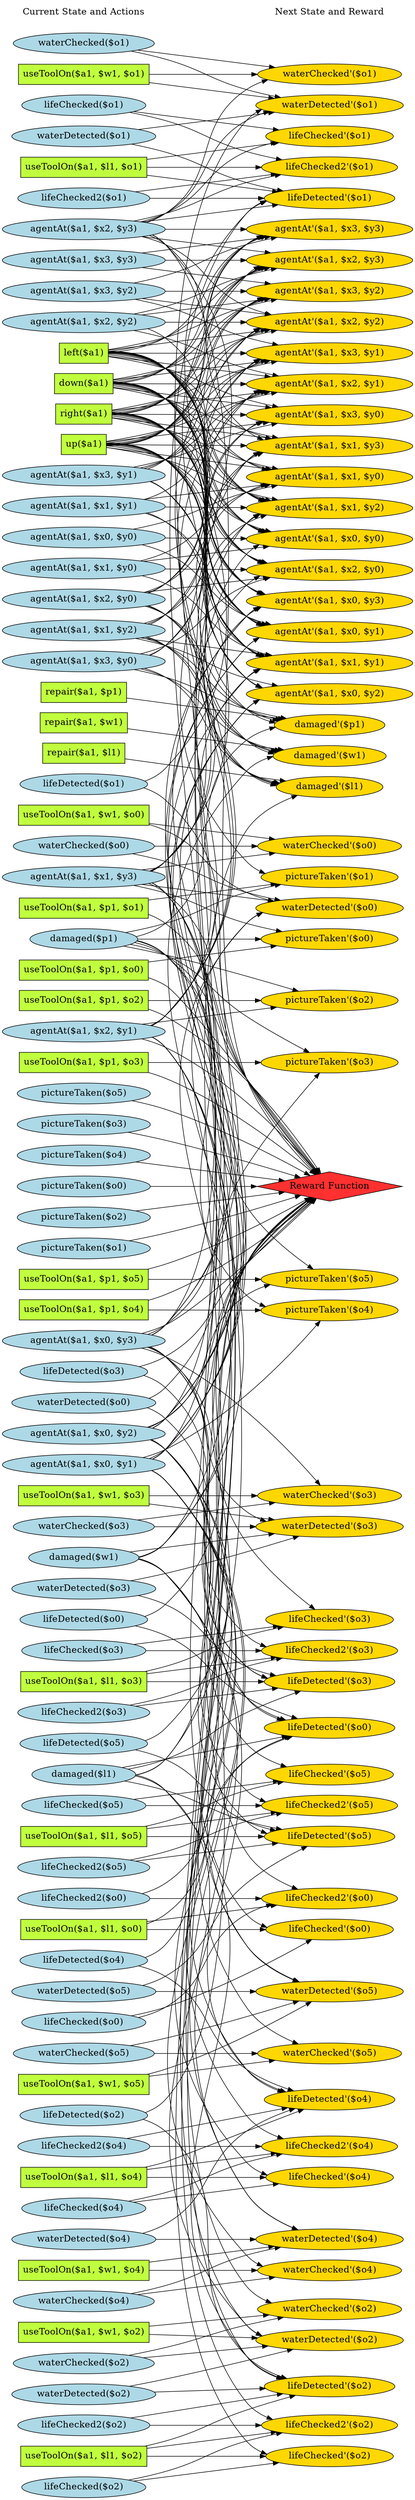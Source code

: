 digraph G {
	graph [bb="0,0,631.35,4392.4",
		fontname=Helvetica,
		fontsize=16,
		rankdir=LR,
		ranksep=2.00,
		ratio=auto,
		size=600
	];
	node [fontsize=16,
		label="\N"
	];
	{
		graph [rank=same];
		"agentAt($a1, $x2, $y3)"		 [color=black,
			fillcolor=lightblue,
			height=0.51069,
			pos="116.67,3994.4",
			shape=ellipse,
			style=filled,
			width=3.2409];
		"waterChecked($o5)"		 [color=black,
			fillcolor=lightblue,
			height=0.51069,
			pos="116.67,778.38",
			shape=ellipse,
			style=filled,
			width=2.7891];
		"agentAt($a1, $x3, $y0)"		 [color=black,
			fillcolor=lightblue,
			height=0.51069,
			pos="116.67,3229.4",
			shape=ellipse,
			style=filled,
			width=3.2409];
		"down($a1)"		 [color=black,
			fillcolor=olivedrab1,
			height=0.5,
			pos="116.67,3721.4",
			shape=box,
			style=filled,
			width=1.1944];
		"damaged($w1)"		 [color=black,
			fillcolor=lightblue,
			height=0.51069,
			pos="116.67,1652.4",
			shape=ellipse,
			style=filled,
			width=2.2195];
		"waterDetected($o2)"		 [color=black,
			fillcolor=lightblue,
			height=0.51069,
			pos="116.67,181.38",
			shape=ellipse,
			style=filled,
			width=2.7891];
		"pictureTaken($o2)"		 [color=black,
			fillcolor=lightblue,
			height=0.51069,
			pos="116.67,2252.4",
			shape=ellipse,
			style=filled,
			width=2.6713];
		"lifeChecked($o3)"		 [color=black,
			fillcolor=lightblue,
			height=0.51069,
			pos="116.67,1487.4",
			shape=ellipse,
			style=filled,
			width=2.5142];
		"lifeChecked2($o3)"		 [color=black,
			fillcolor=lightblue,
			height=0.51069,
			pos="116.67,1379.4",
			shape=ellipse,
			style=filled,
			width=2.6909];
		"useToolOn($a1, $w1, $o0)"		 [color=black,
			fillcolor=olivedrab1,
			height=0.5,
			pos="116.67,2959.4",
			shape=box,
			style=filled,
			width=2.625];
		"agentAt($a1, $x0, $y0)"		 [color=black,
			fillcolor=lightblue,
			height=0.51069,
			pos="116.67,3449.4",
			shape=ellipse,
			style=filled,
			width=3.2409];
		"useToolOn($a1, $p1, $o0)"		 [color=black,
			fillcolor=olivedrab1,
			height=0.5,
			pos="116.67,2688.4",
			shape=box,
			style=filled,
			width=2.5833];
		"waterDetected($o3)"		 [color=black,
			fillcolor=lightblue,
			height=0.51069,
			pos="116.67,1597.4",
			shape=ellipse,
			style=filled,
			width=2.7891];
		"pictureTaken($o1)"		 [color=black,
			fillcolor=lightblue,
			height=0.51069,
			pos="116.67,2197.4",
			shape=ellipse,
			style=filled,
			width=2.6713];
		"waterChecked($o4)"		 [color=black,
			fillcolor=lightblue,
			height=0.51069,
			pos="116.67,344.38",
			shape=ellipse,
			style=filled,
			width=2.7891];
		"lifeChecked($o4)"		 [color=black,
			fillcolor=lightblue,
			height=0.51069,
			pos="116.67,507.38",
			shape=ellipse,
			style=filled,
			width=2.5142];
		"useToolOn($a1, $w1, $o1)"		 [color=black,
			fillcolor=olivedrab1,
			height=0.5,
			pos="116.67,4266.4",
			shape=box,
			style=filled,
			width=2.625];
		"lifeChecked2($o2)"		 [color=black,
			fillcolor=lightblue,
			height=0.51069,
			pos="116.67,126.38",
			shape=ellipse,
			style=filled,
			width=2.6909];
		"right($a1)"		 [color=black,
			fillcolor=olivedrab1,
			height=0.5,
			pos="116.67,3667.4",
			shape=box,
			style=filled,
			width=1.125];
		"agentAt($a1, $x2, $y1)"		 [color=black,
			fillcolor=lightblue,
			height=0.51069,
			pos="116.67,2580.4",
			shape=ellipse,
			style=filled,
			width=3.2409];
		"lifeDetected($o1)"		 [color=black,
			fillcolor=lightblue,
			height=0.51069,
			pos="116.67,3013.4",
			shape=ellipse,
			style=filled,
			width=2.5142];
		"useToolOn($a1, $p1, $o5)"		 [color=black,
			fillcolor=olivedrab1,
			height=0.5,
			pos="116.67,2143.4",
			shape=box,
			style=filled,
			width=2.5833];
		"useToolOn($a1, $l1, $o5)"		 [color=black,
			fillcolor=olivedrab1,
			height=0.5,
			pos="116.67,1160.4",
			shape=box,
			style=filled,
			width=2.5278];
		"waterDetected($o0)"		 [color=black,
			fillcolor=lightblue,
			height=0.51069,
			pos="116.67,1925.4",
			shape=ellipse,
			style=filled,
			width=2.7891];
		"Current State and Actions"		 [color=black,
			fillcolor=white,
			height=0.5,
			pos="116.67,4374.4",
			shape=plaintext,
			style=bold,
			width=2.5139];
		"agentAt($a1, $x3, $y2)"		 [color=black,
			fillcolor=lightblue,
			height=0.51069,
			pos="116.67,3884.4",
			shape=ellipse,
			style=filled,
			width=3.2409];
		"lifeChecked($o0)"		 [color=black,
			fillcolor=lightblue,
			height=0.51069,
			pos="116.67,833.38",
			shape=ellipse,
			style=filled,
			width=2.5142];
		"useToolOn($a1, $w1, $o2)"		 [color=black,
			fillcolor=olivedrab1,
			height=0.5,
			pos="116.67,290.38",
			shape=box,
			style=filled,
			width=2.625];
		"pictureTaken($o5)"		 [color=black,
			fillcolor=lightblue,
			height=0.51069,
			pos="116.67,2472.4",
			shape=ellipse,
			style=filled,
			width=2.6713];
		"agentAt($a1, $x1, $y3)"		 [color=black,
			fillcolor=lightblue,
			height=0.51069,
			pos="116.67,2850.4",
			shape=ellipse,
			style=filled,
			width=3.2409];
		"lifeChecked2($o1)"		 [color=black,
			fillcolor=lightblue,
			height=0.51069,
			pos="116.67,4049.4",
			shape=ellipse,
			style=filled,
			width=2.6909];
		"agentAt($a1, $x2, $y2)"		 [color=black,
			fillcolor=lightblue,
			height=0.51069,
			pos="116.67,3829.4",
			shape=ellipse,
			style=filled,
			width=3.2409];
		"agentAt($a1, $x3, $y1)"		 [color=black,
			fillcolor=lightblue,
			height=0.51069,
			pos="116.67,3559.4",
			shape=ellipse,
			style=filled,
			width=3.2409];
		"lifeDetected($o0)"		 [color=black,
			fillcolor=lightblue,
			height=0.51069,
			pos="116.67,1542.4",
			shape=ellipse,
			style=filled,
			width=2.5142];
		"waterDetected($o1)"		 [color=black,
			fillcolor=lightblue,
			height=0.51069,
			pos="116.67,4157.4",
			shape=ellipse,
			style=filled,
			width=2.7891];
		"pictureTaken($o3)"		 [color=black,
			fillcolor=lightblue,
			height=0.51069,
			pos="116.67,2417.4",
			shape=ellipse,
			style=filled,
			width=2.6713];
		"lifeChecked($o1)"		 [color=black,
			fillcolor=lightblue,
			height=0.51069,
			pos="116.67,4212.4",
			shape=ellipse,
			style=filled,
			width=2.5142];
		"useToolOn($a1, $w1, $o3)"		 [color=black,
			fillcolor=olivedrab1,
			height=0.5,
			pos="116.67,1761.4",
			shape=box,
			style=filled,
			width=2.625];
		"lifeChecked($o2)"		 [color=black,
			fillcolor=lightblue,
			height=0.51069,
			pos="116.67,18.385",
			shape=ellipse,
			style=filled,
			width=2.5142];
		"pictureTaken($o4)"		 [color=black,
			fillcolor=lightblue,
			height=0.51069,
			pos="116.67,2362.4",
			shape=ellipse,
			style=filled,
			width=2.6713];
		"lifeChecked2($o0)"		 [color=black,
			fillcolor=lightblue,
			height=0.51069,
			pos="116.67,1051.4",
			shape=ellipse,
			style=filled,
			width=2.6909];
		"useToolOn($a1, $p1, $o3)"		 [color=black,
			fillcolor=olivedrab1,
			height=0.5,
			pos="116.67,2526.4",
			shape=box,
			style=filled,
			width=2.5833];
		"lifeDetected($o3)"		 [color=black,
			fillcolor=lightblue,
			height=0.51069,
			pos="116.67,1980.4",
			shape=ellipse,
			style=filled,
			width=2.5142];
		"waterChecked($o1)"		 [color=black,
			fillcolor=lightblue,
			height=0.51069,
			pos="116.67,4320.4",
			shape=ellipse,
			style=filled,
			width=2.7891];
		"useToolOn($a1, $w1, $o4)"		 [color=black,
			fillcolor=olivedrab1,
			height=0.5,
			pos="116.67,398.38",
			shape=box,
			style=filled,
			width=2.625];
		"repair($a1, $w1)"		 [color=black,
			fillcolor=olivedrab1,
			height=0.5,
			pos="116.67,3121.4",
			shape=box,
			style=filled,
			width=1.6944];
		"useToolOn($a1, $l1, $o2)"		 [color=black,
			fillcolor=olivedrab1,
			height=0.5,
			pos="116.67,72.385",
			shape=box,
			style=filled,
			width=2.5278];
		"agentAt($a1, $x1, $y1)"		 [color=black,
			fillcolor=lightblue,
			height=0.51069,
			pos="116.67,3504.4",
			shape=ellipse,
			style=filled,
			width=3.2409];
		"up($a1)"		 [color=black,
			fillcolor=olivedrab1,
			height=0.5,
			pos="116.67,3613.4",
			shape=box,
			style=filled,
			width=0.93056];
		"lifeDetected($o2)"		 [color=black,
			fillcolor=lightblue,
			height=0.51069,
			pos="116.67,670.38",
			shape=ellipse,
			style=filled,
			width=2.5142];
		"useToolOn($a1, $p1, $o4)"		 [color=black,
			fillcolor=olivedrab1,
			height=0.5,
			pos="116.67,2089.4",
			shape=box,
			style=filled,
			width=2.5833];
		"useToolOn($a1, $l1, $o4)"		 [color=black,
			fillcolor=olivedrab1,
			height=0.5,
			pos="116.67,561.38",
			shape=box,
			style=filled,
			width=2.5278];
		"waterChecked($o0)"		 [color=black,
			fillcolor=lightblue,
			height=0.51069,
			pos="116.67,2905.4",
			shape=ellipse,
			style=filled,
			width=2.7891];
		"agentAt($a1, $x2, $y0)"		 [color=black,
			fillcolor=lightblue,
			height=0.51069,
			pos="116.67,3339.4",
			shape=ellipse,
			style=filled,
			width=3.2409];
		"agentAt($a1, $x3, $y3)"		 [color=black,
			fillcolor=lightblue,
			height=0.51069,
			pos="116.67,3939.4",
			shape=ellipse,
			style=filled,
			width=3.2409];
		"useToolOn($a1, $l1, $o3)"		 [color=black,
			fillcolor=olivedrab1,
			height=0.5,
			pos="116.67,1433.4",
			shape=box,
			style=filled,
			width=2.5278];
		"useToolOn($a1, $w1, $o5)"		 [color=black,
			fillcolor=olivedrab1,
			height=0.5,
			pos="116.67,724.38",
			shape=box,
			style=filled,
			width=2.625];
		"agentAt($a1, $x0, $y3)"		 [color=black,
			fillcolor=lightblue,
			height=0.51069,
			pos="116.67,2035.4",
			shape=ellipse,
			style=filled,
			width=3.2409];
		"agentAt($a1, $x1, $y2)"		 [color=black,
			fillcolor=lightblue,
			height=0.51069,
			pos="116.67,3284.4",
			shape=ellipse,
			style=filled,
			width=3.2409];
		"left($a1)"		 [color=black,
			fillcolor=olivedrab1,
			height=0.5,
			pos="116.67,3775.4",
			shape=box,
			style=filled,
			width=0.98611];
		"lifeDetected($o5)"		 [color=black,
			fillcolor=lightblue,
			height=0.51069,
			pos="116.67,1324.4",
			shape=ellipse,
			style=filled,
			width=2.5142];
		"useToolOn($a1, $p1, $o1)"		 [color=black,
			fillcolor=olivedrab1,
			height=0.5,
			pos="116.67,2796.4",
			shape=box,
			style=filled,
			width=2.5833];
		"repair($a1, $l1)"		 [color=black,
			fillcolor=olivedrab1,
			height=0.5,
			pos="116.67,3067.4",
			shape=box,
			style=filled,
			width=1.6111];
		"pictureTaken($o0)"		 [color=black,
			fillcolor=lightblue,
			height=0.51069,
			pos="116.67,2307.4",
			shape=ellipse,
			style=filled,
			width=2.6713];
		"damaged($l1)"		 [color=black,
			fillcolor=lightblue,
			height=0.51069,
			pos="116.67,1269.4",
			shape=ellipse,
			style=filled,
			width=2.082];
		"waterChecked($o3)"		 [color=black,
			fillcolor=lightblue,
			height=0.51069,
			pos="116.67,1707.4",
			shape=ellipse,
			style=filled,
			width=2.7891];
		"damaged($p1)"		 [color=black,
			fillcolor=lightblue,
			height=0.51069,
			pos="116.67,2742.4",
			shape=ellipse,
			style=filled,
			width=2.1606];
		"lifeChecked($o5)"		 [color=black,
			fillcolor=lightblue,
			height=0.51069,
			pos="116.67,1214.4",
			shape=ellipse,
			style=filled,
			width=2.5142];
		"useToolOn($a1, $l1, $o0)"		 [color=black,
			fillcolor=olivedrab1,
			height=0.5,
			pos="116.67,997.38",
			shape=box,
			style=filled,
			width=2.5278];
		"waterDetected($o4)"		 [color=black,
			fillcolor=lightblue,
			height=0.51069,
			pos="116.67,452.38",
			shape=ellipse,
			style=filled,
			width=2.7891];
		"lifeChecked2($o5)"		 [color=black,
			fillcolor=lightblue,
			height=0.51069,
			pos="116.67,1106.4",
			shape=ellipse,
			style=filled,
			width=2.6909];
		"agentAt($a1, $x0, $y2)"		 [color=black,
			fillcolor=lightblue,
			height=0.51069,
			pos="116.67,1870.4",
			shape=ellipse,
			style=filled,
			width=3.2409];
		"repair($a1, $p1)"		 [color=black,
			fillcolor=olivedrab1,
			height=0.5,
			pos="116.67,3175.4",
			shape=box,
			style=filled,
			width=1.6528];
		"useToolOn($a1, $p1, $o2)"		 [color=black,
			fillcolor=olivedrab1,
			height=0.5,
			pos="116.67,2634.4",
			shape=box,
			style=filled,
			width=2.5833];
		"lifeDetected($o4)"		 [color=black,
			fillcolor=lightblue,
			height=0.51069,
			pos="116.67,943.38",
			shape=ellipse,
			style=filled,
			width=2.5142];
		"waterChecked($o2)"		 [color=black,
			fillcolor=lightblue,
			height=0.51069,
			pos="116.67,236.38",
			shape=ellipse,
			style=filled,
			width=2.7891];
		"useToolOn($a1, $l1, $o1)"		 [color=black,
			fillcolor=olivedrab1,
			height=0.5,
			pos="116.67,4103.4",
			shape=box,
			style=filled,
			width=2.5278];
		"waterDetected($o5)"		 [color=black,
			fillcolor=lightblue,
			height=0.51069,
			pos="116.67,888.38",
			shape=ellipse,
			style=filled,
			width=2.7891];
		"lifeChecked2($o4)"		 [color=black,
			fillcolor=lightblue,
			height=0.51069,
			pos="116.67,615.38",
			shape=ellipse,
			style=filled,
			width=2.6909];
		"agentAt($a1, $x1, $y0)"		 [color=black,
			fillcolor=lightblue,
			height=0.51069,
			pos="116.67,3394.4",
			shape=ellipse,
			style=filled,
			width=3.2409];
		"agentAt($a1, $x0, $y1)"		 [color=black,
			fillcolor=lightblue,
			height=0.51069,
			pos="116.67,1815.4",
			shape=ellipse,
			style=filled,
			width=3.2409];
	}
	{
		graph [rank=same];
		"pictureTaken'($o1)"		 [color=black,
			fillcolor=gold1,
			height=0.51069,
			pos="504.35,2851.4",
			shape=ellipse,
			style=filled,
			width=2.7302];
		"agentAt'($a1, $x0, $y2)"		 [color=black,
			fillcolor=gold1,
			height=0.51069,
			pos="504.35,3169.4",
			shape=ellipse,
			style=filled,
			width=3.2998];
		"agentAt'($a1, $x3, $y1)"		 [color=black,
			fillcolor=gold1,
			height=0.51069,
			pos="504.35,3774.4",
			shape=ellipse,
			style=filled,
			width=3.2998];
		"lifeChecked2'($o4)"		 [color=black,
			fillcolor=gold1,
			height=0.51069,
			pos="504.35,615.38",
			shape=ellipse,
			style=filled,
			width=2.7499];
		"waterChecked'($o0)"		 [color=black,
			fillcolor=gold1,
			height=0.51069,
			pos="504.35,2906.4",
			shape=ellipse,
			style=filled,
			width=2.8481];
		"Next State and Reward"		 [color=black,
			fillcolor=white,
			height=0.5,
			pos="504.35,4374.4",
			shape=plaintext,
			style=bold,
			width=2.25];
		"lifeChecked'($o4)"		 [color=black,
			fillcolor=gold1,
			height=0.51069,
			pos="504.35,560.38",
			shape=ellipse,
			style=filled,
			width=2.5731];
		"pictureTaken'($o0)"		 [color=black,
			fillcolor=gold1,
			height=0.51069,
			pos="504.35,2741.4",
			shape=ellipse,
			style=filled,
			width=2.7302];
		"lifeDetected'($o5)"		 [color=black,
			fillcolor=gold1,
			height=0.51069,
			pos="504.35,1159.4",
			shape=ellipse,
			style=filled,
			width=2.5731];
		"agentAt'($a1, $x0, $y3)"		 [color=black,
			fillcolor=gold1,
			height=0.51069,
			pos="504.35,3334.4",
			shape=ellipse,
			style=filled,
			width=3.2998];
		"agentAt'($a1, $x3, $y0)"		 [color=black,
			fillcolor=gold1,
			height=0.51069,
			pos="504.35,3664.4",
			shape=ellipse,
			style=filled,
			width=3.2998];
		"lifeChecked2'($o3)"		 [color=black,
			fillcolor=gold1,
			height=0.51069,
			pos="504.35,1487.4",
			shape=ellipse,
			style=filled,
			width=2.7499];
		"lifeChecked'($o3)"		 [color=black,
			fillcolor=gold1,
			height=0.51069,
			pos="504.35,1542.4",
			shape=ellipse,
			style=filled,
			width=2.5731];
		"pictureTaken'($o3)"		 [color=black,
			fillcolor=gold1,
			height=0.51069,
			pos="504.35,2526.4",
			shape=ellipse,
			style=filled,
			width=2.7302];
		"agentAt'($a1, $x0, $y0)"		 [color=black,
			fillcolor=gold1,
			height=0.51069,
			pos="504.35,3444.4",
			shape=ellipse,
			style=filled,
			width=3.2998];
		"waterDetected'($o0)"		 [color=black,
			fillcolor=gold1,
			height=0.51069,
			pos="504.35,2796.4",
			shape=ellipse,
			style=filled,
			width=2.8481];
		"agentAt'($a1, $x1, $y1)"		 [color=black,
			fillcolor=gold1,
			height=0.51069,
			pos="504.35,3224.4",
			shape=ellipse,
			style=filled,
			width=3.2998];
		"agentAt'($a1, $x1, $y0)"		 [color=black,
			fillcolor=gold1,
			height=0.51069,
			pos="504.35,3554.4",
			shape=ellipse,
			style=filled,
			width=3.2998];
		"lifeChecked2'($o5)"		 [color=black,
			fillcolor=gold1,
			height=0.51069,
			pos="504.35,1214.4",
			shape=ellipse,
			style=filled,
			width=2.7499];
		"pictureTaken'($o2)"		 [color=black,
			fillcolor=gold1,
			height=0.51069,
			pos="504.35,2634.4",
			shape=ellipse,
			style=filled,
			width=2.7302];
		"agentAt'($a1, $x0, $y1)"		 [color=black,
			fillcolor=gold1,
			height=0.51069,
			pos="504.35,3279.4",
			shape=ellipse,
			style=filled,
			width=3.2998];
		"damaged'($w1)"		 [color=black,
			fillcolor=gold1,
			height=0.51069,
			pos="504.35,3059.4",
			shape=ellipse,
			style=filled,
			width=2.2785];
		"waterChecked'($o5)"		 [color=black,
			fillcolor=gold1,
			height=0.51069,
			pos="504.35,778.38",
			shape=ellipse,
			style=filled,
			width=2.8481];
		"waterDetected'($o1)"		 [color=black,
			fillcolor=gold1,
			height=0.51069,
			pos="504.35,4214.4",
			shape=ellipse,
			style=filled,
			width=2.8481];
		"lifeChecked'($o5)"		 [color=black,
			fillcolor=gold1,
			height=0.51069,
			pos="504.35,1269.4",
			shape=ellipse,
			style=filled,
			width=2.5731];
		"lifeChecked'($o0)"		 [color=black,
			fillcolor=gold1,
			height=0.51069,
			pos="504.35,996.38",
			shape=ellipse,
			style=filled,
			width=2.5731];
		"damaged'($l1)"		 [color=black,
			fillcolor=gold1,
			height=0.51069,
			pos="504.35,3004.4",
			shape=ellipse,
			style=filled,
			width=2.141];
		"pictureTaken'($o5)"		 [color=black,
			fillcolor=gold1,
			height=0.51069,
			pos="504.35,2143.4",
			shape=ellipse,
			style=filled,
			width=2.7302];
		"agentAt'($a1, $x2, $y0)"		 [color=black,
			fillcolor=gold1,
			height=0.51069,
			pos="504.35,3389.4",
			shape=ellipse,
			style=filled,
			width=3.2998];
		"damaged'($p1)"		 [color=black,
			fillcolor=gold1,
			height=0.51069,
			pos="504.35,3114.4",
			shape=ellipse,
			style=filled,
			width=2.2195];
		"lifeChecked2'($o0)"		 [color=black,
			fillcolor=gold1,
			height=0.51069,
			pos="504.35,1051.4",
			shape=ellipse,
			style=filled,
			width=2.7499];
		"waterChecked'($o4)"		 [color=black,
			fillcolor=gold1,
			height=0.51069,
			pos="504.35,397.38",
			shape=ellipse,
			style=filled,
			width=2.8481];
		"waterDetected'($o2)"		 [color=black,
			fillcolor=gold1,
			height=0.51069,
			pos="504.35,274.38",
			shape=ellipse,
			style=filled,
			width=2.8481];
		"Reward Function"		 [color=black,
			fillcolor=firebrick1,
			height=0.72222,
			pos="504.35,2307.4",
			shape=diamond,
			style=filled,
			width=3.5278];
		"agentAt'($a1, $x1, $y3)"		 [color=black,
			fillcolor=gold1,
			height=0.51069,
			pos="504.35,3609.4",
			shape=ellipse,
			style=filled,
			width=3.2998];
		"lifeDetected'($o1)"		 [color=black,
			fillcolor=gold1,
			height=0.51069,
			pos="504.35,4049.4",
			shape=ellipse,
			style=filled,
			width=2.5731];
		"pictureTaken'($o4)"		 [color=black,
			fillcolor=gold1,
			height=0.51069,
			pos="504.35,2088.4",
			shape=ellipse,
			style=filled,
			width=2.7302];
		"agentAt'($a1, $x2, $y1)"		 [color=black,
			fillcolor=gold1,
			height=0.51069,
			pos="504.35,3719.4",
			shape=ellipse,
			style=filled,
			width=3.2998];
		"waterDetected'($o3)"		 [color=black,
			fillcolor=gold1,
			height=0.51069,
			pos="504.35,1706.4",
			shape=ellipse,
			style=filled,
			width=2.8481];
		"waterChecked'($o3)"		 [color=black,
			fillcolor=gold1,
			height=0.51069,
			pos="504.35,1761.4",
			shape=ellipse,
			style=filled,
			width=2.8481];
		"agentAt'($a1, $x1, $y2)"		 [color=black,
			fillcolor=gold1,
			height=0.51069,
			pos="504.35,3499.4",
			shape=ellipse,
			style=filled,
			width=3.2998];
		"lifeDetected'($o0)"		 [color=black,
			fillcolor=gold1,
			height=0.51069,
			pos="504.35,1350.4",
			shape=ellipse,
			style=filled,
			width=2.5731];
		"lifeDetected'($o4)"		 [color=black,
			fillcolor=gold1,
			height=0.51069,
			pos="504.35,696.38",
			shape=ellipse,
			style=filled,
			width=2.5731];
		"lifeChecked2'($o2)"		 [color=black,
			fillcolor=gold1,
			height=0.51069,
			pos="504.35,126.38",
			shape=ellipse,
			style=filled,
			width=2.7499];
		"waterDetected'($o4)"		 [color=black,
			fillcolor=gold1,
			height=0.51069,
			pos="504.35,452.38",
			shape=ellipse,
			style=filled,
			width=2.8481];
		"agentAt'($a1, $x3, $y3)"		 [color=black,
			fillcolor=gold1,
			height=0.51069,
			pos="504.35,3994.4",
			shape=ellipse,
			style=filled,
			width=3.2998];
		"waterChecked'($o2)"		 [color=black,
			fillcolor=gold1,
			height=0.51069,
			pos="504.35,329.38",
			shape=ellipse,
			style=filled,
			width=2.8481];
		"agentAt'($a1, $x2, $y2)"		 [color=black,
			fillcolor=gold1,
			height=0.51069,
			pos="504.35,3829.4",
			shape=ellipse,
			style=filled,
			width=3.2998];
		"lifeChecked'($o2)"		 [color=black,
			fillcolor=gold1,
			height=0.51069,
			pos="504.35,71.385",
			shape=ellipse,
			style=filled,
			width=2.5731];
		"lifeDetected'($o3)"		 [color=black,
			fillcolor=gold1,
			height=0.51069,
			pos="504.35,1432.4",
			shape=ellipse,
			style=filled,
			width=2.5731];
		"agentAt'($a1, $x3, $y2)"		 [color=black,
			fillcolor=gold1,
			height=0.51069,
			pos="504.35,3884.4",
			shape=ellipse,
			style=filled,
			width=3.2998];
		"lifeChecked2'($o1)"		 [color=black,
			fillcolor=gold1,
			height=0.51069,
			pos="504.35,4104.4",
			shape=ellipse,
			style=filled,
			width=2.7499];
		"waterChecked'($o1)"		 [color=black,
			fillcolor=gold1,
			height=0.51069,
			pos="504.35,4269.4",
			shape=ellipse,
			style=filled,
			width=2.8481];
		"waterDetected'($o5)"		 [color=black,
			fillcolor=gold1,
			height=0.51069,
			pos="504.35,888.38",
			shape=ellipse,
			style=filled,
			width=2.8481];
		"agentAt'($a1, $x2, $y3)"		 [color=black,
			fillcolor=gold1,
			height=0.51069,
			pos="504.35,3939.4",
			shape=ellipse,
			style=filled,
			width=3.2998];
		"lifeChecked'($o1)"		 [color=black,
			fillcolor=gold1,
			height=0.51069,
			pos="504.35,4159.4",
			shape=ellipse,
			style=filled,
			width=2.5731];
		"lifeDetected'($o2)"		 [color=black,
			fillcolor=gold1,
			height=0.51069,
			pos="504.35,194.38",
			shape=ellipse,
			style=filled,
			width=2.5731];
	}
	"agentAt($a1, $x2, $y3)" -> "pictureTaken'($o1)"	 [color=black,
		pos="e,411.79,2857.7 210.09,3983.3 218.84,3979.1 226.85,3973.6 233.35,3966.4 559.24,3604.1 48.054,3238.6 377.35,2879.4 384.4,2871.7 393.07,\
2865.9 402.52,2861.5",
		style=solid];
	"agentAt($a1, $x2, $y3)" -> "waterDetected'($o1)"	 [color=black,
		pos="e,420.18,4203.7 199.21,4007.4 211.15,4011.2 222.91,4016.1 233.35,4022.4 316.35,4072.6 293.87,4137 377.35,4186.4 387.51,4192.4 398.84,\
4197.1 410.42,4200.8",
		style=solid];
	"agentAt($a1, $x2, $y3)" -> "Reward Function"	 [pos="e,483.66,2329.4 210.62,3983.4 219.21,3979.2 227.04,3973.6 233.35,3966.4 448.25,3719.2 268.32,2808.3 377.35,2499.4 399.64,2436.2 \
446.95,2373.3 476.83,2337.4"];
	"agentAt($a1, $x2, $y3)" -> "agentAt'($a1, $x1, $y3)"	 [color=black,
		pos="e,407.97,3620.3 205.58,3982.4 215.64,3978.4 225.19,3973.2 233.35,3966.4 355.65,3863.8 254.09,3738.8 377.35,3637.4 383.74,3632.1 \
390.92,3627.8 398.52,3624.2",
		style=solid];
	"agentAt($a1, $x2, $y3)" -> "lifeDetected'($o1)"	 [color=black,
		pos="e,428.6,4038.7 203.75,4006.7 267.81,4015.8 354.82,4028.2 418.57,4037.3",
		style=solid];
	"agentAt($a1, $x2, $y3)" -> "agentAt'($a1, $x3, $y3)"	 [color=black,
		pos="e,385.38,3994.4 233.39,3994.4 278.05,3994.4 329.31,3994.4 375.09,3994.4",
		style=solid];
	"agentAt($a1, $x2, $y3)" -> "agentAt'($a1, $x2, $y2)"	 [color=black,
		pos="e,420.33,3842.5 194.19,3980.6 207.57,3976.8 221.12,3972.2 233.35,3966.4 305.87,3932 304.5,3891.1 377.35,3857.4 387.83,3852.5 399.21,\
3848.5 410.68,3845.2",
		style=solid];
	"agentAt($a1, $x2, $y3)" -> "lifeChecked2'($o1)"	 [color=black,
		pos="e,435.54,4091.1 185.33,4009.3 201.18,4013.2 217.94,4017.7 233.35,4022.4 298.68,4042.5 311.82,4056.9 377.35,4076.4 392.82,4081 409.57,\
4085.2 425.64,4088.9",
		style=solid];
	"agentAt($a1, $x2, $y3)" -> "waterChecked'($o1)"	 [color=black,
		pos="e,417.28,4259.6 202.44,4007 213.41,4010.8 224.05,4015.8 233.35,4022.4 328.6,4089.4 281.46,4175.2 377.35,4241.4 386.55,4247.7 396.95,\
4252.7 407.73,4256.5",
		style=solid];
	"agentAt($a1, $x2, $y3)" -> "agentAt'($a1, $x2, $y3)"	 [color=black,
		pos="e,416.2,3951.8 203.75,3982.1 263.68,3973.6 343.71,3962.2 405.97,3953.3",
		style=solid];
	"agentAt($a1, $x2, $y3)" -> "lifeChecked'($o1)"	 [color=black,
		pos="e,429.31,4148.5 194.19,4008.2 207.57,4011.9 221.12,4016.6 233.35,4022.4 305.87,4056.8 304.5,4097.7 377.35,4131.4 390.48,4137.5 405.01,\
4142.3 419.39,4146",
		style=solid];
	"waterChecked($o5)" -> "waterChecked'($o5)"	 [color=black,
		pos="e,401.8,778.38 217.24,778.38 270.61,778.38 336.53,778.38 391.64,778.38",
		style=solid];
	"waterChecked($o5)" -> "waterDetected'($o5)"	 [color=black,
		pos="e,453.33,872.26 179.97,792.77 197.31,796.96 216.1,801.68 233.35,806.38 306.09,826.22 388.97,851.85 443.49,869.13",
		style=solid];
	"agentAt($a1, $x3, $y0)" -> "agentAt'($a1, $x3, $y1)"	 [color=black,
		pos="e,405.79,3764 207.87,3241 217.25,3245.1 226.01,3250.4 233.35,3257.4 397.42,3413.6 211.81,3591.7 377.35,3746.4 383.1,3751.8 389.65,\
3756.2 396.67,3759.8",
		style=solid];
	"agentAt($a1, $x3, $y0)" -> "agentAt'($a1, $x3, $y0)"	 [color=black,
		pos="e,406.98,3653.7 206.49,3241.2 216.28,3245.2 225.52,3250.5 233.35,3257.4 368.51,3376.6 241.07,3518.5 377.35,3636.4 383.42,3641.6 \
390.27,3646 397.55,3649.5",
		style=solid];
	"agentAt($a1, $x3, $y0)" -> "damaged'($w1)"	 [color=black,
		pos="e,434.1,3068.9 196.76,3215.9 209.33,3212.4 221.93,3207.9 233.35,3202.4 307.04,3166.6 303.46,3122.7 377.35,3087.4 391.91,3080.4 408.25,\
3075.2 424.23,3071.2",
		style=solid];
	"agentAt($a1, $x3, $y0)" -> "damaged'($l1)"	 [color=black,
		pos="e,433.26,3011.6 201.42,3216.6 212.61,3213 223.58,3208.4 233.35,3202.4 317.83,3150.7 292.59,3083.6 377.35,3032.4 391.24,3024 407.37,\
3018.1 423.35,3014",
		style=solid];
	"agentAt($a1, $x3, $y0)" -> "agentAt'($a1, $x2, $y0)"	 [color=black,
		pos="e,421.12,3376.2 193.47,3243.3 207.06,3247 220.86,3251.6 233.35,3257.4 305.06,3290.4 305.33,3329 377.35,3361.4 388.05,3366.2 399.64,\
3370.2 411.31,3373.5",
		style=solid];
	"agentAt($a1, $x3, $y0)" -> "damaged'($p1)"	 [color=black,
		pos="e,441.57,3125.8 188.53,3214.8 203.46,3211.2 219.02,3207 233.35,3202.4 299.33,3181.1 311.25,3163.3 377.35,3142.4 394.74,3136.9 413.81,\
3132 431.74,3128",
		style=solid];
	"down($a1)" -> "agentAt'($a1, $x0, $y2)"	 [color=black,
		pos="e,405.76,3179.7 159.74,3721.6 184.14,3719.6 213.82,3712.9 233.35,3694.4 400.19,3536.1 209.66,3354.8 377.35,3197.4 383.09,3192 389.63,\
3187.6 396.65,3183.9",
		style=solid];
	"down($a1)" -> "agentAt'($a1, $x3, $y1)"	 [color=black,
		pos="e,414.88,3762.2 159.68,3727.2 218.09,3735.2 325.6,3750 404.87,3760.9",
		style=solid];
	"down($a1)" -> "agentAt'($a1, $x0, $y3)"	 [color=black,
		pos="e,407.95,3345.3 159.75,3720.6 183.71,3718.2 212.92,3711.4 233.35,3694.4 356.83,3591.3 253.31,3464.8 377.35,3362.4 383.73,3357.1 \
390.9,3352.8 398.5,3349.2",
		style=solid];
	"down($a1)" -> "agentAt'($a1, $x3, $y0)"	 [color=black,
		pos="e,417.94,3677 159.68,3715.2 218.84,3706.4 328.36,3690.2 407.9,3678.5",
		style=solid];
	"down($a1)" -> "agentAt'($a1, $x0, $y0)"	 [color=black,
		pos="e,411.34,3456 159.86,3719.2 183.28,3716.2 211.91,3709.4 233.35,3694.4 329.58,3626.8 280.75,3539.5 377.35,3472.4 384.85,3467.2 393.15,\
3462.9 401.82,3459.4",
		style=solid];
	"down($a1)" -> "agentAt'($a1, $x1, $y1)"	 [color=black,
		pos="e,406.32,3234.8 159.8,3721.4 184.07,3719.2 213.59,3712.5 233.35,3694.4 385.56,3554.7 224.39,3391.3 377.35,3252.4 383.24,3247 389.92,\
3242.6 397.05,3239",
		style=solid];
	"down($a1)" -> "agentAt'($a1, $x1, $y0)"	 [color=black,
		pos="e,419.93,3567.4 159.81,3716 182.41,3712.1 210.27,3705.4 233.35,3694.4 306.52,3659.5 303.98,3616.9 377.35,3582.4 387.62,3577.6 398.76,\
3573.5 410.02,3570.2",
		style=solid];
	"down($a1)" -> "agentAt'($a1, $x0, $y1)"	 [color=black,
		pos="e,406.93,3290.1 159.81,3721 183.94,3718.7 213.3,3712 233.35,3694.4 371.08,3573.1 238.97,3427.9 377.35,3307.4 383.4,3302.1 390.24,\
3297.8 397.51,3294.2",
		style=solid];
	"down($a1)" -> "agentAt'($a1, $x2, $y0)"	 [color=black,
		pos="e,409.4,3400.5 159.87,3720 183.58,3717.3 212.5,3710.6 233.35,3694.4 342.93,3609.3 267.31,3501.9 377.35,3417.4 384.25,3412.1 391.97,\
3407.7 400.09,3404.2",
		style=solid];
	"down($a1)" -> "agentAt'($a1, $x1, $y3)"	 [color=black,
		pos="e,429.54,3623.7 159.84,3713.1 181.94,3708.4 209.33,3701.9 233.35,3694.4 299.04,3673.8 311.54,3657.6 377.35,3637.4 390.92,3633.2 \
405.5,3629.4 419.75,3626",
		style=solid];
	"down($a1)" -> "agentAt'($a1, $x2, $y1)"	 [color=black,
		pos="e,385.54,3720 159.68,3721.2 211.05,3720.9 300.39,3720.4 375.1,3720",
		style=solid];
	"down($a1)" -> "agentAt'($a1, $x1, $y2)"	 [color=black,
		pos="e,414.5,3511.6 159.94,3717.9 182.97,3714.5 211.2,3707.8 233.35,3694.4 317.19,3643.6 293.23,3577.7 377.35,3527.4 385.86,3522.3 395.19,\
3518.1 404.81,3514.7",
		style=solid];
	"down($a1)" -> "agentAt'($a1, $x3, $y3)"	 [color=black,
		pos="e,411.72,3982.8 159.81,3723.6 183.22,3726.7 211.85,3733.4 233.35,3748.4 328.64,3814.7 281.7,3900.5 377.35,3966.4 384.94,3971.6 393.34,\
3975.9 402.1,3979.4",
		style=solid];
	"down($a1)" -> "agentAt'($a1, $x2, $y2)"	 [color=black,
		pos="e,430.63,3815 159.76,3729.9 181.84,3734.7 209.24,3741.2 233.35,3748.4 298.68,3768 311.91,3782.2 377.35,3801.4 391.23,3805.5 406.13,\
3809.3 420.65,3812.7",
		style=solid];
	"down($a1)" -> "agentAt'($a1, $x3, $y2)"	 [color=black,
		pos="e,420.69,3871.3 159.73,3726.9 182.31,3730.9 210.17,3737.6 233.35,3748.4 305.85,3782.2 304.66,3823 377.35,3856.4 387.92,3861.2 399.4,\
3865.3 410.97,3868.6",
		style=solid];
	"down($a1)" -> "agentAt'($a1, $x2, $y3)"	 [color=black,
		pos="e,414.9,3927.2 159.88,3724.9 182.89,3728.4 211.12,3735.1 233.35,3748.4 316.34,3797.9 294.09,3862.3 377.35,3911.4 385.96,3916.5 395.4,\
3920.6 405.11,3924",
		style=solid];
	"damaged($w1)" -> "waterDetected'($o0)"	 [color=black,
		pos="e,409.58,2789.2 193.84,1657.3 208.76,1661.7 222.98,1668.9 233.35,1680.4 559.51,2043.1 47.778,2408.8 377.35,2768.4 383.86,2775.5 \
391.75,2781 400.36,2785.3",
		style=solid];
	"damaged($w1)" -> "damaged'($w1)"	 [color=black,
		pos="e,422.85,3056.7 194.06,1657.1 208.97,1661.5 223.13,1668.7 233.35,1680.4 631.4,2134.5 -24.962,2581.1 377.35,3031.4 386.84,3042 399.38,\
3049.1 412.88,3053.7",
		style=solid];
	"damaged($w1)" -> "waterDetected'($o1)"	 [color=black,
		pos="e,408.62,4207.7 194.49,1656.7 209.38,1661.2 223.42,1668.5 233.35,1680.4 590.71,2108.7 15.968,3761.5 377.35,4186.4 383.48,4193.6 \
391.01,4199.2 399.32,4203.5",
		style=solid];
	"damaged($w1)" -> "waterDetected'($o2)"	 [color=black,
		pos="e,409.38,281.35 194.04,1647.6 208.95,1643.2 223.12,1636 233.35,1624.4 623.46,1180.4 -16.933,742.68 377.35,302.38 383.78,295.2 391.61,\
289.64 400.19,285.36",
		style=solid];
	"damaged($w1)" -> "waterDetected'($o3)"	 [color=black,
		pos="e,423.11,1695.2 185.29,1661.9 248.51,1670.7 343.35,1684 413.02,1693.7",
		style=solid];
	"damaged($w1)" -> "waterDetected'($o4)"	 [color=black,
		pos="e,459.66,468.98 193.84,1647.5 208.77,1643.1 222.98,1635.9 233.35,1624.4 560.33,1260.7 115.33,946.38 377.35,533.38 394.48,506.38 \
424.24,486.62 450.53,473.39",
		style=solid];
	"damaged($w1)" -> "waterDetected'($o5)"	 [color=black,
		pos="e,461.38,905.08 193.12,1646.8 208.09,1642.4 222.5,1635.5 233.35,1624.4 441.87,1411.4 207.1,1214 377.35,969.38 395.81,942.84 426.07,\
922.98 452.3,909.56",
		style=solid];
	"waterDetected($o2)" -> "waterDetected'($o2)"	 [color=black,
		pos="e,442.38,259.68 178.36,196.02 247.24,212.63 359.48,239.69 432.36,257.27",
		style=solid];
	"waterDetected($o2)" -> "lifeDetected'($o2)"	 [color=black,
		pos="e,412.91,191.34 215.49,184.68 272.75,186.61 344.92,189.04 402.67,190.99",
		style=solid];
	"pictureTaken($o2)" -> "Reward Function"	 [pos="e,428.8,2296.8 194.33,2263.3 259.1,2272.6 351.76,2285.8 418.7,2295.3"];
	"lifeChecked($o3)" -> "lifeChecked2'($o3)"	 [color=black,
		pos="e,405.14,1487.4 207.61,1487.4 263.58,1487.4 335.9,1487.4 395.02,1487.4",
		style=solid];
	"lifeChecked($o3)" -> "lifeChecked'($o3)"	 [color=black,
		pos="e,428.53,1531.7 191.12,1497.9 255.88,1507.1 350.24,1520.6 418.27,1530.3",
		style=solid];
	"lifeChecked2($o3)" -> "lifeChecked2'($o3)"	 [color=black,
		pos="e,435.57,1474.1 182.29,1393 199.02,1396.9 216.95,1401.5 233.35,1406.4 298.68,1426 311.91,1440.2 377.35,1459.4 392.84,1463.9 409.59,\
1468.1 425.66,1471.8",
		style=solid];
	"lifeChecked2($o3)" -> "lifeDetected'($o3)"	 [color=black,
		pos="e,427.71,1422 195.72,1390.1 260.1,1399 351.31,1411.5 417.69,1420.6",
		style=solid];
	"useToolOn($a1, $w1, $o0)" -> "waterChecked'($o0)"	 [color=black,
		pos="e,422.48,2917.5 211.53,2946.5 272.67,2938.1 352.03,2927.2 412.56,2918.9",
		style=solid];
	"useToolOn($a1, $w1, $o0)" -> "waterDetected'($o0)"	 [color=black,
		pos="e,425.69,2808.2 210.7,2941.3 218.5,2938.7 226.15,2935.7 233.35,2932.4 305.85,2898.6 304.66,2857.8 377.35,2824.4 389.35,2818.9 402.51,\
2814.4 415.66,2810.8",
		style=solid];
	"agentAt($a1, $x0, $y0)" -> "agentAt'($a1, $x0, $y0)"	 [color=black,
		pos="e,385.89,3445.9 233.13,3447.9 278.09,3447.3 329.79,3446.6 375.85,3446",
		style=solid];
	"agentAt($a1, $x0, $y0)" -> "agentAt'($a1, $x1, $y0)"	 [color=black,
		pos="e,431.38,3539.8 184.31,3464.4 200.44,3468.4 217.57,3472.8 233.35,3477.4 298.26,3496.2 312.25,3508.1 377.35,3526.4 391.46,3530.3 \
406.58,3534.1 421.28,3537.5",
		style=solid];
	"agentAt($a1, $x0, $y0)" -> "agentAt'($a1, $x0, $y1)"	 [color=black,
		pos="e,419.89,3292.3 194.91,3435.6 208.08,3431.9 221.37,3427.2 233.35,3421.4 306.72,3385.6 303.64,3342.5 377.35,3307.4 387.6,3302.5 398.72,\
3298.5 409.98,3295.1",
		style=solid];
	"useToolOn($a1, $p1, $o0)" -> "pictureTaken'($o0)"	 [color=black,
		pos="e,424.74,2730.6 210.05,2701.1 272.11,2709.6 353.44,2720.8 414.7,2729.2",
		style=solid];
	"useToolOn($a1, $p1, $o0)" -> "Reward Function"	 [pos="e,488.74,2330.5 209.78,2673.2 218.07,2670 226.07,2666.1 233.35,2661.4 299.82,2618.4 432.8,2417.5 483.28,2339"];
	"waterDetected($o3)" -> "waterDetected'($o3)"	 [color=black,
		pos="e,452.82,1690.3 179.66,1611.7 197.08,1615.9 215.99,1620.7 233.35,1625.4 305.83,1645 388.43,1670.2 442.97,1687.3",
		style=solid];
	"waterDetected($o3)" -> "lifeDetected'($o3)"	 [color=black,
		pos="e,429.31,1443.3 189.9,1584.7 204.66,1580.8 219.81,1575.8 233.35,1569.4 305.87,1535 304.5,1494.1 377.35,1460.4 390.48,1454.3 405.01,\
1449.5 419.39,1445.7",
		style=solid];
	"pictureTaken($o1)" -> "Reward Function"	 [pos="e,454.32,2291.6 178.77,2211.5 196.43,2215.7 215.7,2220.6 233.35,2225.4 306.54,2245.3 389.98,2271.2 444.49,2288.4"];
	"waterChecked($o4)" -> "waterChecked'($o4)"	 [color=black,
		pos="e,422.54,386.28 197.58,355.37 260.1,363.96 347.06,375.91 412.27,384.87",
		style=solid];
	"waterChecked($o4)" -> "waterDetected'($o4)"	 [color=black,
		pos="e,434.58,438.85 183.2,358.2 199.67,362.07 217.24,366.56 233.35,371.38 298.68,390.95 311.91,405.17 377.35,424.38 392.57,428.86 409.01,\
433 424.83,436.65",
		style=solid];
	"lifeChecked($o4)" -> "lifeChecked2'($o4)"	 [color=black,
		pos="e,435.57,602.07 180.18,520.49 197.51,524.53 216.26,529.27 233.35,534.38 298.68,553.95 311.91,568.17 377.35,587.38 392.84,591.93 \
409.59,596.14 425.66,599.84",
		style=solid];
	"lifeChecked($o4)" -> "lifeChecked'($o4)"	 [color=black,
		pos="e,427.57,549.97 192.03,517.6 256.47,526.46 349.73,539.27 417.36,548.57",
		style=solid];
	"useToolOn($a1, $w1, $o1)" -> "waterDetected'($o1)"	 [color=black,
		pos="e,421.84,4225.4 211.53,4253.7 272.46,4245.5 351.49,4234.9 411.93,4226.7",
		style=solid];
	"useToolOn($a1, $w1, $o1)" -> "waterChecked'($o1)"	 [color=black,
		pos="e,401.62,4268.6 211.53,4267.1 265.79,4267.5 334.41,4268.1 391.47,4268.5",
		style=solid];
	"lifeChecked2($o2)" -> "lifeChecked2'($o2)"	 [color=black,
		pos="e,405.23,126.38 214,126.38 269.04,126.38 338.21,126.38 395.12,126.38",
		style=solid];
	"lifeChecked2($o2)" -> "lifeDetected'($o2)"	 [color=black,
		pos="e,434.35,182.22 188.41,138.86 255.15,150.62 355.04,168.24 424.36,180.46",
		style=solid];
	"right($a1)" -> "agentAt'($a1, $x0, $y2)"	 [color=black,
		pos="e,406.31,3179.8 157.3,3667.6 182.02,3665.6 212.92,3659.1 233.35,3640.4 385.82,3500.3 224.12,3336.6 377.35,3197.4 383.23,3192 389.91,\
3187.6 397.05,3184",
		style=solid];
	"right($a1)" -> "agentAt'($a1, $x3, $y1)"	 [color=black,
		pos="e,430.65,3759.9 157.32,3675.4 179.79,3680.3 208.33,3687 233.35,3694.4 298.59,3713.7 312,3727.4 377.35,3746.4 391.25,3750.4 406.15,\
3754.2 420.67,3757.6",
		style=solid];
	"right($a1)" -> "agentAt'($a1, $x0, $y3)"	 [color=black,
		pos="e,409.39,3345.5 157.4,3666.3 181.55,3663.8 211.78,3657.2 233.35,3640.4 343.18,3555 267.06,3447.2 377.35,3362.4 384.25,3357.1 391.96,\
3352.7 400.08,3349.2",
		style=solid];
	"right($a1)" -> "agentAt'($a1, $x3, $y0)"	 [color=black,
		pos="e,385.34,3665.3 157.49,3667.1 208.51,3666.7 299.42,3666 375.23,3665.4",
		style=solid];
	"right($a1)" -> "agentAt'($a1, $x0, $y0)"	 [color=black,
		pos="e,414.48,3456.5 157.23,3664.4 180.73,3661.1 210.34,3654.4 233.35,3640.4 317.4,3589.3 293.02,3523 377.35,3472.4 385.85,3467.3 395.18,\
3463.1 404.79,3459.7",
		style=solid];
	"right($a1)" -> "agentAt'($a1, $x1, $y1)"	 [color=black,
		pos="e,406.93,3235 157.32,3667.3 181.89,3665.2 212.61,3658.7 233.35,3640.4 371.34,3518.8 238.7,3373.3 377.35,3252.4 383.4,3247.1 390.23,\
3242.8 397.51,3239.2",
		style=solid];
	"right($a1)" -> "agentAt'($a1, $x1, $y0)"	 [color=black,
		pos="e,429.19,3568.7 157.43,3659.7 179.94,3654.9 208.47,3648.2 233.35,3640.4 299.13,3619.6 311.45,3602.8 377.35,3582.4 390.69,3578.2 \
405.01,3574.5 419.04,3571.1",
		style=solid];
	"right($a1)" -> "agentAt'($a1, $x0, $y1)"	 [color=black,
		pos="e,407.94,3290.2 157.27,3666.9 181.67,3664.6 212.22,3658 233.35,3640.4 357.09,3537 253.05,3410.1 377.35,3307.4 383.73,3302.1 390.9,\
3297.8 398.49,3294.2",
		style=solid];
	"right($a1)" -> "agentAt'($a1, $x2, $y0)"	 [color=black,
		pos="e,411.33,3400.9 157.4,3665.5 181.26,3662.7 211.17,3656 233.35,3640.4 329.82,3572.5 280.51,3484.8 377.35,3417.4 384.84,3412.2 393.14,\
3407.9 401.81,3404.4",
		style=solid];
	"right($a1)" -> "agentAt'($a1, $x1, $y3)"	 [color=black,
		pos="e,418.37,3622.2 157.49,3661.4 216.19,3652.6 327.66,3635.8 408.21,3623.7",
		style=solid];
	"right($a1)" -> "agentAt'($a1, $x2, $y1)"	 [color=black,
		pos="e,414.13,3707.4 157.49,3672.8 215.17,3680.5 323.82,3695.2 404.01,3706",
		style=solid];
	"right($a1)" -> "agentAt'($a1, $x1, $y2)"	 [color=black,
		pos="e,419.91,3512.4 157.39,3662.5 180.4,3658.6 209.45,3651.8 233.35,3640.4 306.69,3605.2 303.81,3562.2 377.35,3527.4 387.61,3522.5 398.74,\
3518.5 410,3515.2",
		style=solid];
	"right($a1)" -> "agentAt'($a1, $x3, $y3)"	 [color=black,
		pos="e,409.45,3983.2 157.35,3668.5 181.48,3671.1 211.7,3677.7 233.35,3694.4 341.69,3777.9 268.56,3883.5 377.35,3966.4 384.27,3971.7 392,\
3976 400.13,3979.5",
		style=solid];
	"right($a1)" -> "agentAt'($a1, $x2, $y2)"	 [color=black,
		pos="e,420.71,3816.3 157.28,3672.5 180.25,3676.5 209.3,3683.2 233.35,3694.4 305.68,3727.9 304.83,3768.2 377.35,3801.4 387.93,3806.2 399.41,\
3810.3 410.99,3813.6",
		style=solid];
	"right($a1)" -> "agentAt'($a1, $x3, $y2)"	 [color=black,
		pos="e,414.92,3872.2 157.41,3670.6 180.84,3673.9 210.31,3680.7 233.35,3694.4 316.13,3743.6 294.3,3807.6 377.35,3856.4 385.97,3861.5 395.41,\
3865.6 405.13,3869",
		style=solid];
	"right($a1)" -> "agentAt'($a1, $x2, $y3)"	 [color=black,
		pos="e,411.74,3927.8 157.33,3669.4 181.16,3672.2 211.07,3678.9 233.35,3694.4 328.41,3760.4 281.93,3845.9 377.35,3911.4 384.94,3916.6 \
393.35,3920.9 402.11,3924.3",
		style=solid];
	"agentAt($a1, $x2, $y1)" -> "agentAt'($a1, $x3, $y1)"	 [color=black,
		pos="e,403.02,3764.6 211.49,2591.3 219.7,2595.3 227.2,2600.6 233.35,2607.4 574.99,2986.4 33.687,3369.2 377.35,3746.4 382.16,3751.7 387.74,\
3756.1 393.8,3759.7",
		style=solid];
	"agentAt($a1, $x2, $y1)" -> "agentAt'($a1, $x1, $y1)"	 [color=black,
		pos="e,405.13,3214.3 209.87,2591.6 218.55,2595.6 226.6,2600.7 233.35,2607.4 424.9,2796.9 184.79,3007.9 377.35,3196.4 382.79,3201.7 389.02,\
3206.1 395.72,3209.8",
		style=solid];
	"agentAt($a1, $x2, $y1)" -> "pictureTaken'($o2)"	 [color=black,
		pos="e,425.14,2623.4 204.71,2592.6 267.55,2601.4 352.11,2613.2 415.2,2622",
		style=solid];
	"agentAt($a1, $x2, $y1)" -> "agentAt'($a1, $x2, $y0)"	 [color=black,
		pos="e,404.12,3379.4 210.5,2591.4 219,2595.4 226.85,2600.6 233.35,2607.4 469.64,2853.5 139.74,3116.6 377.35,3361.4 382.55,3366.7 388.53,\
3371.2 395.01,3374.9",
		style=solid];
	"agentAt($a1, $x2, $y1)" -> "waterDetected'($o2)"	 [color=black,
		pos="e,408.67,281.13 212.2,2569.7 220.22,2565.7 227.48,2560.3 233.35,2553.4 557.28,2170.9 51.376,683.16 377.35,302.38 383.5,295.2 391.05,\
289.62 399.37,285.31",
		style=solid];
	"agentAt($a1, $x2, $y1)" -> "Reward Function"	 [pos="e,485.76,2329.8 198.31,2567.2 210.42,2563.6 222.49,2559.1 233.35,2553.4 339.36,2497.6 435.93,2390.2 479.27,2337.7"];
	"agentAt($a1, $x2, $y1)" -> "agentAt'($a1, $x2, $y1)"	 [color=black,
		pos="e,403.37,3709.7 211.17,2591.2 219.49,2595.2 227.11,2600.5 233.35,2607.4 559.9,2967.3 48.882,3333.2 377.35,3691.4 382.34,3696.8 388.15,\
3701.3 394.46,3705.1",
		style=solid];
	"agentAt($a1, $x2, $y1)" -> "lifeChecked2'($o2)"	 [color=black,
		pos="e,423.18,137 212.23,2569.8 220.24,2565.7 227.49,2560.3 233.35,2553.4 575.9,2147.4 52.404,587.59 377.35,167.38 386.7,155.29 399.68,\
146.72 413.78,140.64",
		style=solid];
	"agentAt($a1, $x2, $y1)" -> "waterChecked'($o2)"	 [color=black,
		pos="e,421.94,340.51 212.19,2569.7 220.2,2565.6 227.47,2560.3 233.35,2553.4 547.91,2182.7 78.871,754.14 377.35,370.38 386.41,358.73 398.85,\
350.34 412.4,344.31",
		style=solid];
	"agentAt($a1, $x2, $y1)" -> "agentAt'($a1, $x2, $y2)"	 [color=black,
		pos="e,402.97,3819.6 211.53,2591.2 219.73,2595.3 227.22,2600.6 233.35,2607.4 590.1,3005.4 18.482,3405.3 377.35,3801.4 382.15,3806.7 387.71,\
3811.1 393.77,3814.8",
		style=solid];
	"agentAt($a1, $x2, $y1)" -> "lifeChecked'($o2)"	 [color=black,
		pos="e,414.32,76.048 212.24,2569.8 220.25,2565.7 227.5,2560.3 233.35,2553.4 585.28,2135.6 23.189,515.3 377.35,99.385 384.82,90.61 394.37,\
84.23 404.87,79.638",
		style=solid];
	"agentAt($a1, $x2, $y1)" -> "lifeDetected'($o2)"	 [color=black,
		pos="e,437.29,207.19 212.21,2569.8 220.22,2565.7 227.49,2560.3 233.35,2553.4 564.87,2161.3 80.064,666.01 377.35,247.38 389.51,230.26 \
408.32,218.64 427.74,210.77",
		style=solid];
	"lifeDetected($o1)" -> "Reward Function"	 [pos="e,485.5,2329.7 199.37,3005.8 211.9,3001.6 223.82,2995.4 233.35,2986.4 397.52,2831.5 282.41,2704.2 377.35,2499.4 405.6,2438.4 451.24,\
2374.5 479.15,2338"];
	"lifeDetected($o1)" -> "lifeDetected'($o1)"	 [color=black,
		pos="e,415.43,4044.1 201.07,3020.1 213.26,3024.4 224.62,3030.9 233.35,3040.4 531.66,3364.7 77.309,3698.6 377.35,4021.4 385.25,4029.9 \
395.12,4036.1 405.83,4040.6",
		style=solid];
	"useToolOn($a1, $p1, $o5)" -> "pictureTaken'($o5)"	 [color=black,
		pos="e,406,2143.4 210.05,2143.4 265.98,2143.4 337.55,2143.4 395.99,2143.4",
		style=solid];
	"useToolOn($a1, $p1, $o5)" -> "Reward Function"	 [pos="e,471.24,2287.9 205.18,2161.4 214.78,2164.1 224.34,2167.1 233.35,2170.4 318.14,2201.3 410.64,2252.4 462.37,2282.6"];
	"useToolOn($a1, $l1, $o5)" -> "lifeDetected'($o5)"	 [color=black,
		pos="e,411.48,1159.6 208.1,1160.2 265.97,1160 341.19,1159.8 401.22,1159.6",
		style=solid];
	"useToolOn($a1, $l1, $o5)" -> "lifeChecked2'($o5)"	 [color=black,
		pos="e,424.91,1203.4 208.1,1173 270.42,1181.8 352.84,1193.3 414.76,1202",
		style=solid];
	"useToolOn($a1, $l1, $o5)" -> "lifeChecked'($o5)"	 [color=black,
		pos="e,437.5,1256.6 200.79,1178.4 211.8,1181.2 222.88,1184.2 233.35,1187.4 298.76,1207.2 311.82,1221.9 377.35,1241.4 393.36,1246.1 410.72,\
1250.5 427.3,1254.3",
		style=solid];
	"waterDetected($o0)" -> "waterDetected'($o0)"	 [color=black,
		pos="e,410.26,2789 204.37,1934.4 215.25,1938.8 225.35,1944.9 233.35,1953.4 485.17,2221.5 123,2502.7 377.35,2768.4 384.07,2775.4 392.14,\
2780.9 400.91,2785.1",
		style=solid];
	"waterDetected($o0)" -> "lifeDetected'($o0)"	 [color=black,
		pos="e,444.07,1364.4 202.66,1915.9 213.99,1911.6 224.67,1905.7 233.35,1897.4 398.21,1740.1 226.77,1576.4 377.35,1405.4 392.39,1388.3 \
413.72,1376.3 434.56,1368",
		style=solid];
	"Current State and Actions" -> "Next State and Reward"	 [color=black,
		pos="e,423.11,4374.4 207.61,4374.4 269.39,4374.4 351.09,4374.4 412.96,4374.4",
		style=invis];
	"agentAt($a1, $x3, $y2)" -> "agentAt'($a1, $x3, $y1)"	 [color=black,
		pos="e,430.27,3788.8 185.33,3869.5 201.18,3865.6 217.94,3861.1 233.35,3856.4 298.68,3836.3 311.82,3821.8 377.35,3802.4 391.13,3798.3 \
405.93,3794.5 420.36,3791.1",
		style=solid];
	"agentAt($a1, $x3, $y2)" -> "agentAt'($a1, $x3, $y3)"	 [color=black,
		pos="e,430.27,3980 185.33,3899.3 201.18,3903.2 217.94,3907.7 233.35,3912.4 298.68,3932.5 311.82,3946.9 377.35,3966.4 391.13,3970.5 405.93,\
3974.3 420.36,3977.7",
		style=solid];
	"agentAt($a1, $x3, $y2)" -> "agentAt'($a1, $x2, $y2)"	 [color=black,
		pos="e,416.2,3841.8 203.75,3872.1 263.68,3863.6 343.71,3852.2 405.97,3843.3",
		style=solid];
	"agentAt($a1, $x3, $y2)" -> "agentAt'($a1, $x3, $y2)"	 [color=black,
		pos="e,385.38,3884.4 233.39,3884.4 278.05,3884.4 329.31,3884.4 375.09,3884.4",
		style=solid];
	"lifeChecked($o0)" -> "lifeChecked'($o0)"	 [color=black,
		pos="e,473.97,978.91 181.78,846.17 198.77,850.3 216.95,855.39 233.35,861.38 319.48,892.88 414.02,944.4 465.22,973.85",
		style=solid];
	"lifeChecked($o0)" -> "lifeChecked2'($o0)"	 [color=black,
		pos="e,421.87,1041.1 190.97,844.03 205.66,848.08 220.5,853.67 233.35,861.38 315.93,910.98 294.3,974.57 377.35,1023.4 388.02,1029.7 399.95,\
1034.5 412.1,1038.3",
		style=solid];
	"useToolOn($a1, $w1, $o2)" -> "waterDetected'($o2)"	 [color=black,
		pos="e,404.35,278.49 211.53,286.49 266.63,284.2 336.54,281.3 394.12,278.92",
		style=solid];
	"useToolOn($a1, $w1, $o2)" -> "waterChecked'($o2)"	 [color=black,
		pos="e,414.71,320.42 211.53,299.88 270.02,305.79 345.17,313.39 404.57,319.4",
		style=solid];
	"pictureTaken($o5)" -> "Reward Function"	 [pos="e,471.2,2326.8 183.92,2459.1 200.3,2455.1 217.64,2450.2 233.35,2444.4 318.01,2413.1 410.56,2362.2 462.33,2332"];
	"agentAt($a1, $x1, $y3)" -> "waterChecked'($o0)"	 [color=black,
		pos="e,424.23,2894.9 203.27,2862.8 265.93,2871.9 350.76,2884.2 414.24,2893.4",
		style=solid];
	"agentAt($a1, $x1, $y3)" -> "pictureTaken'($o0)"	 [color=black,
		pos="e,435.54,2754.6 187.18,2835.7 202.49,2832 218.54,2827.9 233.35,2823.4 298.76,2803.6 311.82,2788.8 377.35,2769.4 392.82,2764.8 409.57,\
2760.6 425.64,2756.9",
		style=solid];
	"agentAt($a1, $x1, $y3)" -> "agentAt'($a1, $x0, $y3)"	 [color=black,
		pos="e,406.39,3323.9 207.04,2862 216.68,2866.1 225.73,2871.4 233.35,2878.4 381.3,3014 228.12,3172.2 377.35,3306.4 383.26,3311.7 389.96,\
3316.1 397.11,3319.7",
		style=solid];
	"agentAt($a1, $x1, $y3)" -> "waterDetected'($o0)"	 [color=black,
		pos="e,422.88,2807.7 204.71,2838.2 266.81,2829.5 350.12,2817.8 412.97,2809",
		style=solid];
	"agentAt($a1, $x1, $y3)" -> "lifeChecked'($o0)"	 [color=black,
		pos="e,414.51,1001.2 212.09,2839.7 220.12,2835.6 227.43,2830.3 233.35,2823.4 494.97,2519.4 114.1,1327 377.35,1024.4 384.91,1015.7 394.52,\
1009.4 405.05,1004.8",
		style=solid];
	"agentAt($a1, $x1, $y3)" -> "lifeChecked2'($o0)"	 [color=black,
		pos="e,458.9,1067.8 212.05,2839.6 220.1,2835.5 227.41,2830.2 233.35,2823.4 480.1,2538.2 182.73,1455.4 377.35,1132.4 393.79,1105.1 423.37,\
1085.4 449.73,1072.2",
		style=solid];
	"agentAt($a1, $x1, $y3)" -> "Reward Function"	 [pos="e,486.77,2330 206.98,2838.6 216.51,2834.8 225.56,2829.8 233.35,2823.4 354.78,2723 301.87,2637.7 377.35,2499.4 409.61,2440.3 454.17,\
2375.5 480.74,2338.4"];
	"agentAt($a1, $x1, $y3)" -> "agentAt'($a1, $x1, $y3)"	 [color=black,
		pos="e,404.22,3599.3 209.03,2861.7 218.09,2865.8 226.46,2871.2 233.35,2878.4 454.83,3107.9 153.71,3354 377.35,3581.4 382.58,3586.7 388.6,\
3591.1 395.09,3594.8",
		style=solid];
	"agentAt($a1, $x1, $y3)" -> "agentAt'($a1, $x1, $y2)"	 [color=black,
		pos="e,404.8,3489.1 208.49,2861.8 217.7,2865.9 226.26,2871.3 233.35,2878.4 425.19,3070.1 183.7,3281.5 377.35,3471.4 382.74,3476.7 388.89,\
3481 395.51,3484.7",
		style=solid];
	"agentAt($a1, $x1, $y3)" -> "lifeDetected'($o0)"	 [color=black,
		pos="e,439.95,1363.7 211.67,2839.7 219.84,2835.6 227.28,2830.3 233.35,2823.4 442.51,2585.5 190.69,1661.3 377.35,1405.4 390.28,1387.7 \
410.17,1375.6 430.36,1367.4",
		style=solid];
	"agentAt($a1, $x1, $y3)" -> "agentAt'($a1, $x2, $y3)"	 [color=black,
		pos="e,403.42,3929.6 210.05,2861.5 218.8,2865.7 226.83,2871.2 233.35,2878.4 544.51,3222 62.963,3570.7 377.35,3911.4 382.36,3916.8 388.18,\
3921.3 394.5,3925",
		style=solid];
	"lifeChecked2($o1)" -> "lifeDetected'($o1)"	 [color=black,
		pos="e,411.56,4049.4 214,4049.4 271.04,4049.4 343.25,4049.4 401.27,4049.4",
		style=solid];
	"lifeChecked2($o1)" -> "lifeChecked2'($o1)"	 [color=black,
		pos="e,425.37,4093.3 194.79,4060.4 258.46,4069.5 348.83,4082.4 415.32,4091.8",
		style=solid];
	"agentAt($a1, $x2, $y2)" -> "agentAt'($a1, $x2, $y1)"	 [color=black,
		pos="e,429.92,3733.8 187.51,3814.7 202.72,3811 218.65,3806.9 233.35,3802.4 298.85,3782.3 311.73,3767.1 377.35,3747.4 391.03,3743.3 405.72,\
3739.5 420.06,3736.1",
		style=solid];
	"agentAt($a1, $x2, $y2)" -> "agentAt'($a1, $x1, $y2)"	 [color=black,
		pos="e,409.42,3510.5 205.7,3817.4 215.62,3813.7 225.11,3808.8 233.35,3802.4 342.43,3717.9 267.81,3611.3 377.35,3527.4 384.26,3522.1 391.98,\
3517.8 400.1,3514.2",
		style=solid];
	"agentAt($a1, $x2, $y2)" -> "agentAt'($a1, $x2, $y2)"	 [color=black,
		pos="e,385.38,3829.4 233.39,3829.4 278.05,3829.4 329.31,3829.4 375.09,3829.4",
		style=solid];
	"agentAt($a1, $x2, $y2)" -> "agentAt'($a1, $x3, $y2)"	 [color=black,
		pos="e,416.2,3872 203.75,3841.7 263.68,3850.2 343.71,3861.6 405.97,3870.5",
		style=solid];
	"agentAt($a1, $x2, $y2)" -> "agentAt'($a1, $x2, $y3)"	 [color=black,
		pos="e,430.27,3925 185.33,3844.3 201.18,3848.2 217.94,3852.7 233.35,3857.4 298.68,3877.5 311.82,3891.9 377.35,3911.4 391.13,3915.5 405.93,\
3919.3 420.36,3922.7",
		style=solid];
	"agentAt($a1, $x3, $y1)" -> "agentAt'($a1, $x3, $y1)"	 [color=black,
		pos="e,415.29,3762.2 200.65,3572.2 212.08,3575.8 223.31,3580.5 233.35,3586.4 315.71,3635 294.72,3698.2 377.35,3746.4 386.14,3751.5 395.79,\
3755.7 405.71,3759.1",
		style=solid];
	"agentAt($a1, $x3, $y1)" -> "agentAt'($a1, $x3, $y0)"	 [color=black,
		pos="e,431.02,3649.8 186.49,3574.2 201.98,3577.9 218.29,3582 233.35,3586.4 298.42,3605.2 312.17,3617.9 377.35,3636.4 391.36,3640.4 406.38,\
3644.1 420.99,3647.5",
		style=solid];
	"agentAt($a1, $x3, $y1)" -> "damaged'($w1)"	 [color=black,
		pos="e,424.72,3064 207.4,3547.7 216.92,3543.6 225.84,3538.3 233.35,3531.4 385.51,3390.4 223.86,3226.9 377.35,3087.4 387.99,3077.7 401.21,\
3071.1 415.06,3066.7",
		style=solid];
	"agentAt($a1, $x3, $y1)" -> "damaged'($l1)"	 [color=black,
		pos="e,428.37,3007.7 207.91,3547.8 217.28,3543.7 226.03,3538.4 233.35,3531.4 400.07,3371.7 209.12,3190.4 377.35,3032.4 388.73,3021.7 \
403.26,3014.7 418.38,3010.3",
		style=solid];
	"agentAt($a1, $x3, $y1)" -> "damaged'($p1)"	 [color=black,
		pos="e,426.71,3118.9 206.54,3547.6 216.33,3543.6 225.55,3538.3 233.35,3531.4 371.1,3408.9 238.44,3263.6 377.35,3142.4 388.53,3132.6 402.35,\
3126 416.71,3121.6",
		style=solid];
	"agentAt($a1, $x3, $y1)" -> "agentAt'($a1, $x2, $y1)"	 [color=black,
		pos="e,421.09,3706.2 195.33,3573 208.32,3576.5 221.44,3580.9 233.35,3586.4 305.35,3619.4 305.16,3658.8 377.35,3691.4 388.03,3696.2 399.62,\
3700.2 411.29,3703.6",
		style=solid];
	"agentAt($a1, $x3, $y1)" -> "agentAt'($a1, $x3, $y2)"	 [color=black,
		pos="e,409.47,3873.2 205.65,3571.4 215.59,3575.1 225.09,3580 233.35,3586.4 341.19,3669.2 269.06,3774.1 377.35,3856.4 384.28,3861.7 392.02,\
3866 400.15,3869.5",
		style=solid];
	"lifeDetected($o0)" -> "Reward Function"	 [pos="e,477.71,2286.7 199.21,1550.1 211.92,1554.5 223.93,1561 233.35,1570.4 427.07,1764.5 248.38,1928.4 377.35,2170.4 400.61,2214 441.12,\
2254.5 469.92,2279.9"];
	"lifeDetected($o0)" -> "lifeDetected'($o0)"	 [color=black,
		pos="e,459.53,1366.5 186.55,1530.6 202.36,1526.6 218.78,1521.3 233.35,1514.4 305.87,1480 308.08,1445.9 377.35,1405.4 400.34,1391.9 427.23,\
1379.7 450.26,1370.3",
		style=solid];
	"waterDetected($o1)" -> "waterDetected'($o1)"	 [color=black,
		pos="e,424.56,4202.7 195.26,4168.9 258.65,4178.2 348.3,4191.5 414.55,4201.3",
		style=solid];
	"waterDetected($o1)" -> "lifeDetected'($o1)"	 [color=black,
		pos="e,437.85,4062.2 183.2,4143.6 199.67,4139.7 217.24,4135.2 233.35,4130.4 298.68,4110.8 311.91,4096.6 377.35,4077.4 393.61,4072.6 411.27,\
4068.2 428.07,4064.4",
		style=solid];
	"pictureTaken($o3)" -> "Reward Function"	 [pos="e,454.32,2323.2 178.77,2403.3 196.43,2399 215.7,2394.2 233.35,2389.4 306.54,2369.4 389.98,2343.6 444.49,2326.3"];
	"lifeChecked($o1)" -> "lifeChecked2'($o1)"	 [color=black,
		pos="e,435.92,4117.7 178.64,4198.9 196.39,4194.7 215.73,4189.7 233.35,4184.4 298.51,4164.8 312,4151.4 377.35,4132.4 392.94,4127.9 409.8,\
4123.6 425.96,4119.9",
		style=solid];
	"lifeChecked($o1)" -> "lifeChecked'($o1)"	 [color=black,
		pos="e,427.57,4169.8 192.03,4202.2 256.47,4193.3 349.73,4180.5 417.36,4171.2",
		style=solid];
	"useToolOn($a1, $w1, $o3)" -> "waterDetected'($o3)"	 [color=black,
		pos="e,423.44,1717.8 211.53,1748 272.99,1739.2 352.86,1727.8 413.5,1719.2",
		style=solid];
	"useToolOn($a1, $w1, $o3)" -> "waterChecked'($o3)"	 [color=black,
		pos="e,401.62,1761.4 211.53,1761.4 265.79,1761.4 334.41,1761.4 391.47,1761.4",
		style=solid];
	"lifeChecked($o2)" -> "lifeChecked2'($o2)"	 [color=black,
		pos="e,435.57,113.07 180.18,31.49 197.51,35.525 216.26,40.267 233.35,45.385 298.68,64.951 311.91,79.167 377.35,98.385 392.84,102.93 409.59,\
107.14 425.66,110.84",
		style=solid];
	"lifeChecked($o2)" -> "lifeChecked'($o2)"	 [color=black,
		pos="e,427.57,60.971 192.03,28.604 256.47,37.459 349.73,50.274 417.36,59.569",
		style=solid];
	"pictureTaken($o4)" -> "Reward Function"	 [pos="e,428.8,2318 194.33,2351.5 259.1,2342.2 351.76,2329 418.7,2319.5"];
	"lifeChecked2($o0)" -> "lifeChecked2'($o0)"	 [color=black,
		pos="e,405.23,1051.4 214,1051.4 269.04,1051.4 338.21,1051.4 395.12,1051.4",
		style=solid];
	"lifeChecked2($o0)" -> "lifeDetected'($o0)"	 [color=black,
		pos="e,450.23,1335.3 196.09,1061.9 209.28,1066 222.26,1071.6 233.35,1079.4 328.14,1145.8 288.44,1222.3 377.35,1296.4 395.74,1311.7 419.13,\
1323.3 440.76,1331.8",
		style=solid];
	"useToolOn($a1, $p1, $o3)" -> "pictureTaken'($o3)"	 [color=black,
		pos="e,406,2526.4 210.05,2526.4 265.98,2526.4 337.55,2526.4 395.99,2526.4",
		style=solid];
	"useToolOn($a1, $p1, $o3)" -> "Reward Function"	 [pos="e,480.38,2328.6 209.7,2508.4 217.83,2505.8 225.83,2502.8 233.35,2499.4 328.95,2456.3 425.35,2377.2 472.9,2335.2"];
	"lifeDetected($o3)" -> "Reward Function"	 [pos="e,483.15,2285.7 190.97,1991 205.66,1995.1 220.5,2000.7 233.35,2008.4 315.93,2058 312.74,2098.9 377.35,2170.4 411.22,2207.8 450.7,\
2250.6 476.31,2278.3"];
	"lifeDetected($o3)" -> "lifeDetected'($o3)"	 [color=black,
		pos="e,416.97,1438.8 198.53,1972.4 211.39,1968 223.63,1961.7 233.35,1952.4 398.21,1795.1 211.01,1616.1 377.35,1460.4 385.97,1452.3 396.39,\
1446.4 407.5,1442",
		style=solid];
	"waterChecked($o1)" -> "waterDetected'($o1)"	 [color=black,
		pos="e,434.96,4228 182.85,4306.5 199.42,4302.6 217.12,4298.1 233.35,4293.4 298.5,4274.3 312.09,4261.1 377.35,4242.4 392.68,4238 409.24,\
4233.9 425.15,4230.2",
		style=solid];
	"waterChecked($o1)" -> "waterChecked'($o1)"	 [color=black,
		pos="e,421.27,4280.2 198.52,4309.7 260.58,4301.5 346.33,4290.1 411.07,4281.6",
		style=solid];
	"useToolOn($a1, $w1, $o4)" -> "waterChecked'($o4)"	 [color=black,
		pos="e,401.62,397.65 211.53,398.14 265.79,398 334.41,397.82 391.47,397.67",
		style=solid];
	"useToolOn($a1, $w1, $o4)" -> "waterDetected'($o4)"	 [color=black,
		pos="e,423.12,441.15 211.53,411.53 272.88,420.12 352.58,431.28 413.18,439.76",
		style=solid];
	"repair($a1, $w1)" -> "damaged'($w1)"	 [color=black,
		pos="e,437.05,3070 177.93,3111.7 245.11,3100.9 353.89,3083.4 426.98,3071.7",
		style=solid];
	"useToolOn($a1, $l1, $o2)" -> "lifeChecked2'($o2)"	 [color=black,
		pos="e,424.91,115.4 208.1,85.045 270.42,93.771 352.84,105.31 414.76,113.98",
		style=solid];
	"useToolOn($a1, $l1, $o2)" -> "lifeChecked'($o2)"	 [color=black,
		pos="e,411.48,71.623 208.1,72.15 265.97,72 341.19,71.805 401.22,71.65",
		style=solid];
	"useToolOn($a1, $l1, $o2)" -> "lifeDetected'($o2)"	 [color=black,
		pos="e,454.11,178.92 200.79,90.417 211.8,93.204 222.88,96.217 233.35,99.385 298.76,119.19 312.83,130.8 377.35,153.38 399.19,161.03 423.32,\
169 444.57,175.85",
		style=solid];
	"agentAt($a1, $x1, $y1)" -> "agentAt'($a1, $x1, $y1)"	 [color=black,
		pos="e,411.31,3235.9 202.5,3491.9 213.47,3488 224.09,3483 233.35,3476.4 329.77,3407.8 280.27,3320.1 377.35,3252.4 384.84,3247.2 393.14,\
3242.9 401.8,3239.4",
		style=solid];
	"agentAt($a1, $x1, $y1)" -> "agentAt'($a1, $x1, $y0)"	 [color=black,
		pos="e,412.6,3542.6 207.61,3516 266.01,3523.6 342.23,3533.5 402.66,3541.3",
		style=solid];
	"agentAt($a1, $x1, $y1)" -> "agentAt'($a1, $x0, $y1)"	 [color=black,
		pos="e,414.46,3291.5 199.6,3491.4 211.42,3487.6 223.05,3482.7 233.35,3476.4 317.41,3424.7 292.8,3358.3 377.35,3307.4 385.84,3302.3 395.16,\
3298.1 404.77,3294.7",
		style=solid];
	"agentAt($a1, $x1, $y1)" -> "agentAt'($a1, $x2, $y1)"	 [color=black,
		pos="e,415.3,3707.2 198.82,3517.4 210.87,3521.2 222.78,3526.1 233.35,3532.4 315.31,3581.1 294.93,3643.5 377.35,3691.4 386.15,3696.5 395.81,\
3700.7 405.73,3704.1",
		style=solid];
	"agentAt($a1, $x1, $y1)" -> "agentAt'($a1, $x1, $y2)"	 [color=black,
		pos="e,385.89,3500.9 233.13,3502.9 278.09,3502.3 329.79,3501.6 375.85,3501",
		style=solid];
	"up($a1)" -> "agentAt'($a1, $x0, $y2)"	 [color=black,
		pos="e,406.92,3180 150.36,3613.8 175.84,3612.4 210.61,3606.4 233.35,3586.4 371.6,3464.4 238.44,3318.6 377.35,3197.4 383.4,3192.1 390.23,\
3187.7 397.5,3184.2",
		style=solid];
	"up($a1)" -> "agentAt'($a1, $x3, $y1)"	 [color=black,
		pos="e,420.74,3761.2 150.24,3617.4 174.07,3621.2 206.75,3628.1 233.35,3640.4 305.52,3673.7 305,3713.5 377.35,3746.4 387.94,3751.2 399.43,\
3755.2 411.01,3758.6",
		style=solid];
	"up($a1)" -> "agentAt'($a1, $x0, $y3)"	 [color=black,
		pos="e,411.31,3345.9 150.27,3612.3 175.05,3610 208.91,3603.6 233.35,3586.4 330.05,3518.2 280.27,3430.1 377.35,3362.4 384.84,3357.2 393.14,\
3352.9 401.8,3349.4",
		style=solid];
	"up($a1)" -> "agentAt'($a1, $x3, $y0)"	 [color=black,
		pos="e,413.35,3652.5 150.22,3617.7 205.45,3625 319.67,3640.1 403.31,3651.2",
		style=solid];
	"up($a1)" -> "agentAt'($a1, $x0, $y0)"	 [color=black,
		pos="e,419.89,3457.3 150.37,3609.7 174.27,3606 206.97,3599.1 233.35,3586.4 306.87,3550.9 303.64,3507.5 377.35,3472.4 387.6,3467.5 398.72,\
3463.5 409.98,3460.1",
		style=solid];
	"up($a1)" -> "agentAt'($a1, $x1, $y1)"	 [color=black,
		pos="e,407.93,3235.2 150.34,3613.4 175.64,3611.8 210.17,3605.8 233.35,3586.4 357.35,3482.7 252.79,3355.4 377.35,3252.4 383.73,3247.1 \
390.89,3242.8 398.49,3239.2",
		style=solid];
	"up($a1)" -> "agentAt'($a1, $x1, $y0)"	 [color=black,
		pos="e,419.28,3567.2 150.22,3608.4 206.76,3599.8 325.12,3581.7 409.2,3568.8",
		style=solid];
	"up($a1)" -> "agentAt'($a1, $x0, $y1)"	 [color=black,
		pos="e,409.38,3290.5 150.23,3613 175.31,3611.1 209.59,3604.9 233.35,3586.4 343.43,3500.6 266.81,3392.6 377.35,3307.4 384.25,3302.1 391.95,\
3297.7 400.07,3294.2",
		style=solid];
	"up($a1)" -> "agentAt'($a1, $x2, $y0)"	 [color=black,
		pos="e,414.46,3401.5 150.41,3611.2 174.79,3608.4 208.07,3601.8 233.35,3586.4 317.62,3535 292.8,3468.3 377.35,3417.4 385.84,3412.3 395.16,\
3408.1 404.77,3404.7",
		style=solid];
	"up($a1)" -> "agentAt'($a1, $x1, $y3)"	 [color=black,
		pos="e,385.46,3610.6 150.22,3613 199.51,3612.5 295.76,3611.5 375.34,3610.7",
		style=solid];
	"up($a1)" -> "agentAt'($a1, $x2, $y1)"	 [color=black,
		pos="e,431,3704.9 150.33,3620 173.64,3625 205.64,3632.3 233.35,3640.4 298.5,3659.5 312.09,3672.7 377.35,3691.4 391.35,3695.4 406.36,3699.2 \
420.97,3702.6",
		style=solid];
	"up($a1)" -> "agentAt'($a1, $x1, $y2)"	 [color=black,
		pos="e,429.17,3513.7 150.46,3607.2 173.83,3602.4 205.84,3595.2 233.35,3586.4 299.23,3565.3 311.35,3548.1 377.35,3527.4 390.68,3523.2 \
405,3519.4 419.02,3516",
		style=solid];
	"up($a1)" -> "agentAt'($a1, $x3, $y3)"	 [color=black,
		pos="e,408,3983.5 150.29,3613.4 175.57,3615.1 210.09,3621.1 233.35,3640.4 355.3,3741.5 254.86,3866 377.35,3966.4 383.75,3971.6 390.94,\
3976 398.54,3979.5",
		style=solid];
	"up($a1)" -> "agentAt'($a1, $x2, $y2)"	 [color=black,
		pos="e,414.94,3817.1 150.31,3615.7 174.63,3618.6 207.89,3625.3 233.35,3640.4 315.92,3689.3 294.51,3752.9 377.35,3801.4 385.97,3806.4 \
395.42,3810.6 405.14,3814",
		style=solid];
	"up($a1)" -> "agentAt'($a1, $x3, $y2)"	 [color=black,
		pos="e,411.75,3872.8 150.19,3614.6 174.92,3617 208.77,3623.4 233.35,3640.4 328.17,3706.1 282.17,3791.2 377.35,3856.4 384.95,3861.6 393.36,\
3865.9 402.12,3869.3",
		style=solid];
	"up($a1)" -> "agentAt'($a1, $x2, $y3)"	 [color=black,
		pos="e,409.46,3928.2 150.17,3613.9 175.22,3615.8 209.48,3622 233.35,3640.4 341.44,3723.6 268.81,3828.8 377.35,3911.4 384.28,3916.7 392.01,\
3921 400.14,3924.5",
		style=solid];
	"lifeDetected($o2)" -> "Reward Function"	 [pos="e,476.24,2287.1 201.76,676.83 213.79,681.23 224.92,687.77 233.35,697.38 450.08,944.76 243.08,1870.1 377.35,2170.4 397.48,2215.4 \
438.4,2255.5 468.16,2280.4"];
	"lifeDetected($o2)" -> "lifeDetected'($o2)"	 [color=black,
		pos="e,443.75,208.33 197.44,662.03 210.56,657.74 223.18,651.47 233.35,642.38 372.67,517.87 248.47,382.68 377.35,247.38 392.68,231.29 \
413.66,219.88 434.1,211.88",
		style=solid];
	"useToolOn($a1, $p1, $o4)" -> "Reward Function"	 [pos="e,480.01,2286 209.69,2107.4 217.83,2110 225.82,2113 233.35,2116.4 328.59,2159.2 424.78,2237.6 472.5,2279.4"];
	"useToolOn($a1, $p1, $o4)" -> "pictureTaken'($o4)"	 [color=black,
		pos="e,406,2088.6 210.05,2089.1 265.98,2089 337.55,2088.8 395.99,2088.7",
		style=solid];
	"useToolOn($a1, $l1, $o4)" -> "lifeChecked2'($o4)"	 [color=black,
		pos="e,424.91,604.4 208.1,574.05 270.42,582.77 352.84,594.31 414.76,602.98",
		style=solid];
	"useToolOn($a1, $l1, $o4)" -> "lifeChecked'($o4)"	 [color=black,
		pos="e,411.48,560.62 208.1,561.15 265.97,561 341.19,560.81 401.22,560.65",
		style=solid];
	"useToolOn($a1, $l1, $o4)" -> "lifeDetected'($o4)"	 [color=black,
		pos="e,463.87,679.74 201.79,579.44 212.48,582.2 223.21,585.2 233.35,588.38 276.03,601.82 389.08,648.44 454.57,675.84",
		style=solid];
	"waterChecked($o0)" -> "waterChecked'($o0)"	 [color=black,
		pos="e,401.8,2906.1 217.24,2905.6 270.61,2905.8 336.53,2906 391.64,2906.1",
		style=solid];
	"waterChecked($o0)" -> "waterDetected'($o0)"	 [color=black,
		pos="e,434.58,2809.9 181.67,2891.3 198.58,2887.2 216.74,2882.4 233.35,2877.4 298.59,2857.6 311.91,2843.6 377.35,2824.4 392.57,2819.9 \
409.01,2815.8 424.83,2812.1",
		style=solid];
	"agentAt($a1, $x2, $y0)" -> "agentAt'($a1, $x3, $y0)"	 [color=black,
		pos="e,409.48,3653.1 204.18,3351.6 214.65,3355.6 224.68,3360.7 233.35,3367.4 340.61,3450.4 269.31,3554.4 377.35,3636.4 384.28,3641.6 \
392.02,3646 400.15,3649.5",
		style=solid];
	"agentAt($a1, $x2, $y0)" -> "agentAt'($a1, $x1, $y0)"	 [color=black,
		pos="e,415.3,3542.2 198.82,3352.4 210.87,3356.2 222.78,3361.1 233.35,3367.4 315.31,3416.1 294.93,3478.5 377.35,3526.4 386.15,3531.5 395.81,\
3535.7 405.73,3539.1",
		style=solid];
	"agentAt($a1, $x2, $y0)" -> "damaged'($w1)"	 [color=black,
		pos="e,428.08,3066.2 202.5,3326.9 213.47,3323 224.09,3318 233.35,3311.4 329.77,3242.8 280.27,3155.1 377.35,3087.4 389.44,3078.9 403.65,\
3073 418.07,3068.8",
		style=solid];
	"agentAt($a1, $x2, $y0)" -> "damaged'($l1)"	 [color=black,
		pos="e,430.32,3009.5 204.58,3327.1 214.92,3323.2 224.82,3318.1 233.35,3311.4 343.07,3225.2 266.81,3117.6 377.35,3032.4 389.79,3022.8 \
404.88,3016.4 420.22,3012.1",
		style=solid];
	"agentAt($a1, $x2, $y0)" -> "agentAt'($a1, $x2, $y0)"	 [color=black,
		pos="e,412.6,3377.6 207.61,3351 266.01,3358.6 342.23,3368.5 402.66,3376.3",
		style=solid];
	"agentAt($a1, $x2, $y0)" -> "damaged'($p1)"	 [color=black,
		pos="e,431.64,3122 199.6,3326.4 211.42,3322.6 223.05,3317.7 233.35,3311.4 317.41,3259.7 292.8,3193.3 377.35,3142.4 390.73,3134.3 406.17,\
3128.6 421.56,3124.5",
		style=solid];
	"agentAt($a1, $x2, $y0)" -> "agentAt'($a1, $x2, $y1)"	 [color=black,
		pos="e,408.33,3708.6 205.54,3351.4 215.61,3355.4 225.17,3360.6 233.35,3367.4 354.37,3468.3 255.37,3591.6 377.35,3691.4 383.89,3696.7 \
391.24,3701.1 399.02,3704.7",
		style=solid];
	"agentAt($a1, $x3, $y3)" -> "agentAt'($a1, $x3, $y3)"	 [color=black,
		pos="e,416.2,3982 203.75,3951.7 263.68,3960.2 343.71,3971.6 405.97,3980.5",
		style=solid];
	"agentAt($a1, $x3, $y3)" -> "agentAt'($a1, $x3, $y2)"	 [color=black,
		pos="e,416.2,3896.8 203.75,3927.1 263.68,3918.6 343.71,3907.2 405.97,3898.3",
		style=solid];
	"agentAt($a1, $x3, $y3)" -> "agentAt'($a1, $x2, $y3)"	 [color=black,
		pos="e,385.38,3939.4 233.39,3939.4 278.05,3939.4 329.31,3939.4 375.09,3939.4",
		style=solid];
	"useToolOn($a1, $l1, $o3)" -> "lifeChecked2'($o3)"	 [color=black,
		pos="e,424.91,1476.4 208.1,1446 270.42,1454.8 352.84,1466.3 414.76,1475",
		style=solid];
	"useToolOn($a1, $l1, $o3)" -> "lifeChecked'($o3)"	 [color=black,
		pos="e,437.5,1529.6 200.79,1451.4 211.8,1454.2 222.88,1457.2 233.35,1460.4 298.76,1480.2 311.82,1494.9 377.35,1514.4 393.36,1519.1 410.72,\
1523.5 427.3,1527.3",
		style=solid];
	"useToolOn($a1, $l1, $o3)" -> "lifeDetected'($o3)"	 [color=black,
		pos="e,411.48,1432.6 208.1,1433.2 265.97,1433 341.19,1432.8 401.22,1432.6",
		style=solid];
	"useToolOn($a1, $w1, $o5)" -> "waterChecked'($o5)"	 [color=black,
		pos="e,423.12,767.15 211.53,737.53 272.88,746.12 352.58,757.28 413.18,765.76",
		style=solid];
	"useToolOn($a1, $w1, $o5)" -> "waterDetected'($o5)"	 [color=black,
		pos="e,474.43,870.76 205.18,742.44 214.78,745.12 224.34,748.1 233.35,751.38 320,782.96 414.71,835.61 465.72,865.62",
		style=solid];
	"agentAt($a1, $x0, $y3)" -> "agentAt'($a1, $x0, $y2)"	 [color=black,
		pos="e,403.37,3159.7 211.17,2046.2 219.49,2050.2 227.11,2055.5 233.35,2062.4 558.53,2420.6 50.263,2784.9 377.35,3141.4 382.34,3146.8 \
388.15,3151.3 394.47,3155.1",
		style=solid];
	"agentAt($a1, $x0, $y3)" -> "agentAt'($a1, $x0, $y3)"	 [color=black,
		pos="e,402.93,3324.7 211.57,2046.2 219.76,2050.3 227.24,2055.5 233.35,2062.4 603.83,2477.7 4.6526,2893 377.35,3306.4 382.13,3311.7 387.69,\
3316.1 393.74,3319.8",
		style=solid];
	"agentAt($a1, $x0, $y3)" -> "lifeChecked2'($o3)"	 [color=black,
		pos="e,413.41,1494.9 207.88,2023.8 217.26,2019.7 226.02,2014.4 233.35,2007.4 398.21,1850.1 211.01,1671.1 377.35,1515.4 385.03,1508.2 \
394.14,1502.7 403.89,1498.5",
		style=solid];
	"agentAt($a1, $x0, $y3)" -> "lifeChecked'($o3)"	 [color=black,
		pos="e,482.77,1560.6 205.57,2023.4 215.63,2019.4 225.19,2014.2 233.35,2007.4 355.39,1905.1 290.28,1812.7 377.35,1679.4 405.61,1636.1 \
447.75,1593.4 475.39,1567.5",
		style=solid];
	"agentAt($a1, $x0, $y3)" -> "pictureTaken'($o3)"	 [color=black,
		pos="e,489.67,2508.1 205.74,2047.3 215.66,2051 225.13,2056 233.35,2062.4 343.68,2148.5 305.67,2222.2 377.35,2342.4 411.9,2400.3 457.78,\
2464.6 483.57,2499.8",
		style=solid];
	"agentAt($a1, $x0, $y3)" -> "Reward Function"	 [pos="e,482.31,2285.7 198.3,2048.6 210.42,2052.2 222.48,2056.7 233.35,2062.4 288.33,2091.2 417.62,2219.8 475.02,2278.2"];
	"agentAt($a1, $x0, $y3)" -> "agentAt'($a1, $x1, $y3)"	 [color=black,
		pos="e,402.77,3599.8 211.71,2046.1 219.87,2050.1 227.31,2055.5 233.35,2062.4 456.41,2317.7 152.92,3327.2 377.35,3581.4 382.08,3586.7 \
387.59,3591.2 393.61,3594.9",
		style=solid];
	"agentAt($a1, $x0, $y3)" -> "waterDetected'($o3)"	 [color=black,
		pos="e,415.29,1715.6 204.22,2023.2 214.68,2019.3 224.7,2014.1 233.35,2007.4 341.59,1923.1 268.31,1817.6 377.35,1734.4 385.87,1727.9 395.61,\
1722.8 405.81,1718.9",
		style=solid];
	"agentAt($a1, $x0, $y3)" -> "waterChecked'($o3)"	 [color=black,
		pos="e,488.87,1779.9 196.48,2022 209.21,2018.2 221.94,2013.4 233.35,2007.4 341.84,1949.8 440.74,1838.5 482.44,1787.8",
		style=solid];
	"agentAt($a1, $x0, $y3)" -> "lifeDetected'($o3)"	 [color=black,
		pos="e,416.74,1438.5 208.36,2023.8 217.59,2019.8 226.19,2014.4 233.35,2007.4 412.87,1831.4 196.17,1634.7 377.35,1460.4 385.86,1452.2 \
396.22,1446.2 407.29,1441.8",
		style=solid];
	"agentAt($a1, $x1, $y2)" -> "agentAt'($a1, $x0, $y2)"	 [color=black,
		pos="e,429.17,3183.7 186.35,3269.6 201.93,3265.7 218.31,3261.3 233.35,3256.4 299.14,3235.1 311.35,3218.1 377.35,3197.4 390.68,3193.2 \
405,3189.4 419.02,3186",
		style=solid];
	"agentAt($a1, $x1, $y2)" -> "agentAt'($a1, $x1, $y1)"	 [color=black,
		pos="e,419.75,3237.4 200.41,3271.5 261.86,3262 345.75,3248.9 409.67,3239",
		style=solid];
	"agentAt($a1, $x1, $y2)" -> "damaged'($w1)"	 [color=black,
		pos="e,430.32,3067.3 199.6,3271.4 211.42,3267.6 223.05,3262.7 233.35,3256.4 317.41,3204.7 292.8,3138.3 377.35,3087.4 390.42,3079.5 405.45,\
3073.9 420.47,3069.8",
		style=solid];
	"agentAt($a1, $x1, $y2)" -> "damaged'($l1)"	 [color=black,
		pos="e,431.36,3010.4 202.5,3271.9 213.47,3268 224.09,3263 233.35,3256.4 329.77,3187.8 280.27,3100.1 377.35,3032.4 390.43,3023.3 405.99,\
3017 421.63,3012.8",
		style=solid];
	"agentAt($a1, $x1, $y2)" -> "damaged'($p1)"	 [color=black,
		pos="e,435.11,3123.7 194.91,3270.6 208.08,3266.9 221.37,3262.2 233.35,3256.4 306.72,3220.6 303.64,3177.5 377.35,3142.4 392.17,3135.3 \
408.84,3130 425.08,3126",
		style=solid];
	"agentAt($a1, $x1, $y2)" -> "agentAt'($a1, $x1, $y3)"	 [color=black,
		pos="e,409.48,3598.1 204.18,3296.6 214.65,3300.6 224.68,3305.7 233.35,3312.4 340.61,3395.4 269.31,3499.4 377.35,3581.4 384.28,3586.6 \
392.02,3591 400.15,3594.5",
		style=solid];
	"agentAt($a1, $x1, $y2)" -> "agentAt'($a1, $x1, $y2)"	 [color=black,
		pos="e,415.3,3487.2 198.82,3297.4 210.87,3301.2 222.78,3306.1 233.35,3312.4 315.31,3361.1 294.93,3423.5 377.35,3471.4 386.15,3476.5 395.81,\
3480.7 405.73,3484.1",
		style=solid];
	"agentAt($a1, $x1, $y2)" -> "agentAt'($a1, $x2, $y2)"	 [color=black,
		pos="e,405.79,3819 207.87,3296 217.25,3300.1 226.01,3305.4 233.35,3312.4 397.42,3468.6 211.81,3646.7 377.35,3801.4 383.1,3806.8 389.65,\
3811.2 396.67,3814.8",
		style=solid];
	"left($a1)" -> "agentAt'($a1, $x0, $y2)"	 [color=black,
		pos="e,405.25,3179.6 152.24,3776.3 177.9,3775.1 212,3769.2 233.35,3748.4 414.66,3571.8 195.09,3373 377.35,3197.4 382.84,3192.1 389.09,\
3187.7 395.82,3184.1",
		style=solid];
	"left($a1)" -> "agentAt'($a1, $x3, $y1)"	 [color=black,
		pos="e,385.15,3774.7 152.24,3775.3 201.96,3775.2 296.31,3774.9 374.7,3774.7",
		style=solid];
	"left($a1)" -> "agentAt'($a1, $x0, $y3)"	 [color=black,
		pos="e,406.94,3345.1 152.18,3775.6 177.47,3774 211.13,3767.9 233.35,3748.4 370.82,3627.4 239.23,3482.6 377.35,3362.4 383.41,3357.1 390.24,\
3352.8 397.52,3349.2",
		style=solid];
	"left($a1)" -> "agentAt'($a1, $x3, $y0)"	 [color=black,
		pos="e,429.9,3678.7 152.18,3768.7 175.35,3763.8 206.45,3756.7 233.35,3748.4 298.95,3728.1 311.64,3712.3 377.35,3692.4 391.02,3688.2 405.7,\
3684.4 420.04,3681",
		style=solid];
	"left($a1)" -> "agentAt'($a1, $x0, $y0)"	 [color=black,
		pos="e,409.41,3455.5 152.29,3774.8 177.15,3772.7 210.2,3766.3 233.35,3748.4 342.68,3663.6 267.56,3556.6 377.35,3472.4 384.26,3467.1 391.97,\
3462.7 400.09,3459.2",
		style=solid];
	"left($a1)" -> "agentAt'($a1, $x1, $y1)"	 [color=black,
		pos="e,405.76,3234.7 152.35,3776.1 177.89,3774.8 211.8,3768.8 233.35,3748.4 399.92,3590.4 209.93,3409.4 377.35,3252.4 383.09,3247 389.63,\
3242.6 396.65,3238.9",
		style=solid];
	"left($a1)" -> "agentAt'($a1, $x1, $y0)"	 [color=black,
		pos="e,414.84,3566.5 152.43,3772.9 176.58,3769.9 208.71,3763.2 233.35,3748.4 316.98,3697.9 293.45,3632.4 377.35,3582.4 385.94,3577.3 \
395.36,3573.1 405.07,3569.7",
		style=solid];
	"left($a1)" -> "agentAt'($a1, $x0, $y1)"	 [color=black,
		pos="e,406.32,3289.8 152.42,3775.9 177.83,3774.4 211.54,3768.4 233.35,3748.4 385.29,3609 224.66,3445.9 377.35,3307.4 383.24,3302 389.92,\
3297.6 397.06,3294",
		style=solid];
	"left($a1)" -> "agentAt'($a1, $x2, $y0)"	 [color=black,
		pos="e,407.96,3400.3 152.41,3775.3 177.49,3773.4 210.77,3767.2 233.35,3748.4 356.58,3645.7 253.57,3519.4 377.35,3417.4 383.74,3412.1 \
390.91,3407.8 398.51,3404.2",
		style=solid];
	"left($a1)" -> "agentAt'($a1, $x1, $y3)"	 [color=black,
		pos="e,420.29,3622.4 152.36,3771.2 176.03,3767.5 207.63,3760.6 233.35,3748.4 306.35,3713.7 304.16,3671.6 377.35,3637.4 387.81,3632.5 \
399.17,3628.4 410.64,3625.1",
		style=solid];
	"left($a1)" -> "agentAt'($a1, $x2, $y1)"	 [color=black,
		pos="e,417.21,3731.9 152.24,3770.4 209.09,3762.1 324.3,3745.4 407.26,3733.3",
		style=solid];
	"left($a1)" -> "agentAt'($a1, $x1, $y2)"	 [color=black,
		pos="e,411.36,3511 152.31,3774 176.86,3771.6 209.53,3765.1 233.35,3748.4 329.35,3681.1 280.99,3594.2 377.35,3527.4 384.85,3522.2 393.16,\
3517.9 401.83,3514.4",
		style=solid];
	"left($a1)" -> "agentAt'($a1, $x3, $y3)"	 [color=black,
		pos="e,414.88,3982.2 152.4,3777.9 176.54,3780.9 208.67,3787.6 233.35,3802.4 316.55,3852.2 293.87,3917 377.35,3966.4 385.95,3971.5 395.38,\
3975.6 405.1,3979.1",
		style=solid];
	"left($a1)" -> "agentAt'($a1, $x2, $y2)"	 [color=black,
		pos="e,415.64,3817.1 152.24,3780.2 208.74,3788.1 322.86,3804.1 405.7,3815.7",
		style=solid];
	"left($a1)" -> "agentAt'($a1, $x3, $y2)"	 [color=black,
		pos="e,430.27,3870 152.4,3782.3 175.53,3787.1 206.5,3794.3 233.35,3802.4 298.76,3822.2 311.82,3836.9 377.35,3856.4 391.13,3860.5 405.93,\
3864.3 420.36,3867.7",
		style=solid];
	"left($a1)" -> "agentAt'($a1, $x2, $y3)"	 [color=black,
		pos="e,420.33,3926.3 152.32,3779.6 175.98,3783.4 207.58,3790.3 233.35,3802.4 306.01,3836.5 304.5,3877.7 377.35,3911.4 387.83,3916.2 399.21,\
3920.3 410.68,3923.6",
		style=solid];
	"lifeDetected($o5)" -> "lifeDetected'($o5)"	 [color=black,
		pos="e,429.31,1170.3 186.55,1312.6 202.36,1308.6 218.78,1303.3 233.35,1296.4 305.87,1262 304.5,1221.1 377.35,1187.4 390.48,1181.3 405.01,\
1176.5 419.39,1172.7",
		style=solid];
	"lifeDetected($o5)" -> "Reward Function"	 [pos="e,476.92,2286.8 200,1331.7 212.54,1336.2 224.29,1342.7 233.35,1352.4 485.99,1621.5 213.82,1839.4 377.35,2170.4 399.2,2214.6 439.79,\
2254.8 469,2280.1"];
	"useToolOn($a1, $p1, $o1)" -> "pictureTaken'($o1)"	 [color=black,
		pos="e,425.69,2840.3 210.05,2809.6 272.43,2818.5 354.27,2830.1 415.64,2838.9",
		style=solid];
	"useToolOn($a1, $p1, $o1)" -> "Reward Function"	 [pos="e,487.53,2330 209.76,2782.8 218.2,2779.2 226.23,2774.8 233.35,2769.4 341.19,2686.5 307.97,2616.4 377.35,2499.4 411.8,2441.3 455.84,\
2376 481.68,2338.5"];
	"repair($a1, $l1)" -> "damaged'($l1)"	 [color=black,
		pos="e,440.25,3014.7 175,3058 242.83,3046.9 355.92,3028.5 430.06,3016.4",
		style=solid];
	"pictureTaken($o0)" -> "Reward Function"	 [pos="e,377.09,2307.4 213.01,2307.4 259.43,2307.4 316.09,2307.4 366.99,2307.4"];
	"damaged($l1)" -> "lifeDetected'($o5)"	 [color=black,
		pos="e,437.5,1172.2 173.35,1257.3 192.5,1252.8 213.99,1247.3 233.35,1241.4 298.68,1221.3 311.82,1206.8 377.35,1187.4 393.36,1182.6 410.72,\
1178.3 427.3,1174.5",
		style=solid];
	"damaged($l1)" -> "damaged'($l1)"	 [color=black,
		pos="e,455.62,2990 190.33,1272.9 206.65,1277.1 222.36,1284.6 233.35,1297.4 471.39,1574 179.56,2626.7 377.35,2933.4 393.21,2958 420.76,\
2974.9 446.07,2986",
		style=solid];
	"damaged($l1)" -> "lifeDetected'($o1)"	 [color=black,
		pos="e,414.26,4044.8 190.64,1272.6 206.95,1276.9 222.59,1284.4 233.35,1297.4 620.63,1763.7 -14.31,3558.7 377.35,4021.4 384.79,4030.2 \
394.33,4036.6 404.82,4041.2",
		style=solid];
	"damaged($l1)" -> "lifeDetected'($o0)"	 [color=black,
		pos="e,439.96,1337.1 174.17,1281.2 241.81,1295.5 355.27,1319.3 429.72,1334.9",
		style=solid];
	"damaged($l1)" -> "lifeDetected'($o4)"	 [color=black,
		pos="e,444.09,710.43 188.95,1264.2 205.2,1260 221.23,1252.9 233.35,1241.4 397.68,1084.8 227.24,921.66 377.35,751.38 392.4,734.31 413.73,\
722.32 434.57,714",
		style=solid];
	"damaged($l1)" -> "lifeDetected'($o3)"	 [color=black,
		pos="e,462.89,1415.9 176.87,1280.5 195.29,1284.8 215.45,1290.4 233.35,1297.4 301.54,1324 311.72,1344.9 377.35,1377.4 402.07,1389.6 430.15,\
1402 453.52,1411.9",
		style=solid];
	"damaged($l1)" -> "lifeDetected'($o2)"	 [color=black,
		pos="e,439.13,207.49 190.14,1265.4 206.36,1261.1 222.08,1253.8 233.35,1241.4 533.87,911.31 104.27,600.51 377.35,247.38 390.44,230.45 \
409.95,218.87 429.74,210.97",
		style=solid];
	"waterChecked($o3)" -> "waterDetected'($o3)"	 [color=black,
		pos="e,401.8,1706.6 217.24,1707.1 270.61,1707 336.53,1706.8 391.64,1706.7",
		style=solid];
	"waterChecked($o3)" -> "waterChecked'($o3)"	 [color=black,
		pos="e,423.01,1750.1 197.12,1718.5 259.81,1727.3 347.29,1739.5 412.71,1748.7",
		style=solid];
	"damaged($p1)" -> "pictureTaken'($o1)"	 [color=black,
		pos="e,435.54,2838.1 175.72,2754.4 194.27,2758.6 214.79,2763.8 233.35,2769.4 298.76,2789.2 311.82,2803.9 377.35,2823.4 392.82,2828 409.57,\
2832.2 425.64,2835.9",
		style=solid];
	"damaged($p1)" -> "pictureTaken'($o0)"	 [color=black,
		pos="e,405.78,2741.6 194.79,2742.2 252.38,2742 331.82,2741.8 395.67,2741.7",
		style=solid];
	"damaged($p1)" -> "pictureTaken'($o3)"	 [color=black,
		pos="e,474.69,2544 181.99,2732.3 199.16,2728.3 217.37,2722.8 233.35,2715.4 305.85,2681.6 311.66,2653 377.35,2607.4 406.67,2587 440.78,\
2565.2 466.11,2549.3",
		style=solid];
	"damaged($p1)" -> "pictureTaken'($o2)"	 [color=black,
		pos="e,453.85,2650.2 174.33,2729.9 193.17,2725.6 214.22,2720.5 233.35,2715.4 306.36,2695.9 389.51,2670.5 444.01,2653.3",
		style=solid];
	"damaged($p1)" -> "pictureTaken'($o5)"	 [color=black,
		pos="e,480.06,2161.5 191.09,2737 206.53,2732.8 221.65,2726.1 233.35,2715.4 385.82,2575.3 270.2,2449.5 377.35,2272.4 402.56,2230.7 443.69,\
2192 472.06,2168.1",
		style=solid];
	"damaged($p1)" -> "damaged'($p1)"	 [color=black,
		pos="e,427.62,3109.2 189.94,2748.7 205.51,2752.8 220.99,2759.3 233.35,2769.4 353,2867.5 257.17,2988.9 377.35,3086.4 388.94,3095.8 403.03,\
3102.2 417.54,3106.5",
		style=solid];
	"damaged($p1)" -> "Reward Function"	 [pos="e,488.2,2330.4 187.92,2734.9 203.84,2730.8 219.97,2724.7 233.35,2715.4 235.66,2713.8 419.94,2434.1 482.69,2338.8"];
	"damaged($p1)" -> "pictureTaken'($o4)"	 [color=black,
		pos="e,413.33,2095.4 192.02,2737.6 207.32,2733.4 222.15,2726.5 233.35,2715.4 427.6,2522.4 182.07,2308.3 377.35,2116.4 384.91,2108.9 394,\
2103.3 403.77,2099",
		style=solid];
	"lifeChecked($o5)" -> "lifeChecked2'($o5)"	 [color=black,
		pos="e,405.14,1214.4 207.61,1214.4 263.58,1214.4 335.9,1214.4 395.02,1214.4",
		style=solid];
	"lifeChecked($o5)" -> "lifeChecked'($o5)"	 [color=black,
		pos="e,428.53,1258.7 191.12,1224.9 255.88,1234.1 350.24,1247.6 418.27,1257.3",
		style=solid];
	"useToolOn($a1, $l1, $o0)" -> "lifeChecked'($o0)"	 [color=black,
		pos="e,411.48,996.62 208.1,997.15 265.97,997 341.19,996.81 401.22,996.65",
		style=solid];
	"useToolOn($a1, $l1, $o0)" -> "lifeChecked2'($o0)"	 [color=black,
		pos="e,424.91,1040.4 208.1,1010 270.42,1018.8 352.84,1030.3 414.76,1039",
		style=solid];
	"useToolOn($a1, $l1, $o0)" -> "lifeDetected'($o0)"	 [color=black,
		pos="e,447.84,1335.7 207.73,1010.2 216.91,1013.8 225.67,1018.5 233.35,1024.4 341.69,1107.9 276.74,1203.7 377.35,1296.4 394.5,1312.2 416.98,\
1323.8 438.2,1332.1",
		style=solid];
	"waterDetected($o4)" -> "lifeDetected'($o4)"	 [color=black,
		pos="e,453.76,680.88 194.62,464.07 208.1,468.02 221.57,473.31 233.35,480.38 315.93,529.98 299.2,586.06 377.35,642.38 397.44,656.87 422.03,\
668.5 444.13,677.21",
		style=solid];
	"waterDetected($o4)" -> "waterDetected'($o4)"	 [color=black,
		pos="e,401.8,452.38 217.24,452.38 270.61,452.38 336.53,452.38 391.64,452.38",
		style=solid];
	"lifeChecked2($o5)" -> "lifeDetected'($o5)"	 [color=black,
		pos="e,427.71,1149 195.72,1117.1 260.1,1126 351.31,1138.5 417.69,1147.6",
		style=solid];
	"lifeChecked2($o5)" -> "lifeChecked2'($o5)"	 [color=black,
		pos="e,435.57,1201.1 182.29,1120 199.02,1123.9 216.95,1128.5 233.35,1133.4 298.68,1153 311.91,1167.2 377.35,1186.4 392.84,1190.9 409.59,\
1195.1 425.66,1198.8",
		style=solid];
	"agentAt($a1, $x0, $y2)" -> "agentAt'($a1, $x0, $y2)"	 [color=black,
		pos="e,402.93,3159.7 210.49,1881.5 219.11,1885.7 226.98,1891.2 233.35,1898.4 601.86,2314.9 4.9292,2728.4 377.35,3141.4 382.13,3146.7 \
387.69,3151.1 393.74,3154.8",
		style=solid];
	"agentAt($a1, $x0, $y2)" -> "lifeDetected'($o5)"	 [color=black,
		pos="e,416.38,1165.2 208.93,1859 218,1854.9 226.41,1849.5 233.35,1842.4 441.87,1629.4 166.82,1398.4 377.35,1187.4 385.61,1179.1 395.74,\
1173 406.64,1168.6",
		style=solid];
	"agentAt($a1, $x0, $y2)" -> "agentAt'($a1, $x0, $y3)"	 [color=black,
		pos="e,402.83,3324.7 210.59,1881.4 219.19,1885.6 227.03,1891.1 233.35,1898.4 646.99,2372.3 -40.746,2836.4 377.35,3306.4 382.1,3311.7 \
387.62,3316.2 393.66,3319.9",
		style=solid];
	"agentAt($a1, $x0, $y2)" -> "lifeChecked2'($o5)"	 [color=black,
		pos="e,412.68,1221.6 208.51,1859 217.72,1854.9 226.27,1849.5 233.35,1842.4 427.07,1648.3 181.8,1434.7 377.35,1242.4 384.79,1235.1 393.7,\
1229.5 403.3,1225.2",
		style=solid];
	"agentAt($a1, $x0, $y2)" -> "agentAt'($a1, $x0, $y1)"	 [color=black,
		pos="e,402.86,3269.7 210.56,1881.4 219.16,1885.6 227.01,1891.2 233.35,1898.4 631.94,2353.2 -25.515,2800.4 377.35,3251.4 382.11,3256.7 \
387.64,3261.2 393.68,3264.8",
		style=solid];
	"agentAt($a1, $x0, $y2)" -> "waterChecked'($o5)"	 [color=black,
		pos="e,461.01,795.16 209.99,1859.2 218.76,1855 226.8,1849.6 233.35,1842.4 530.33,1516.8 140.65,1233.1 377.35,861.38 394.9,833.81 425.28,\
813.4 451.81,799.72",
		style=solid];
	"agentAt($a1, $x0, $y2)" -> "lifeChecked'($o5)"	 [color=black,
		pos="e,442.66,1283.3 207.98,1858.9 217.34,1854.8 226.07,1849.4 233.35,1842.4 405.4,1675.9 219.81,1503.6 377.35,1323.4 391.95,1306.7 412.63,\
1295 433.02,1286.9",
		style=solid];
	"agentAt($a1, $x0, $y2)" -> "pictureTaken'($o5)"	 [color=black,
		pos="e,419.29,2134.1 202.41,1883 213.39,1886.9 224.04,1891.9 233.35,1898.4 328.14,1964.8 281.93,2049.9 377.35,2115.4 387.09,2122.1 398.16,\
2127.2 409.61,2131.1",
		style=solid];
	"agentAt($a1, $x0, $y2)" -> "Reward Function"	 [pos="e,480.5,2286.1 204.21,1882.6 214.67,1886.5 224.7,1891.7 233.35,1898.4 341.35,1982.3 298.4,2058.7 377.35,2170.4 406.16,2211.1 446.08,\
2252.6 473.21,2279.1"];
	"agentAt($a1, $x0, $y2)" -> "agentAt'($a1, $x1, $y2)"	 [color=black,
		pos="e,402.74,3489.8 210.67,1881.3 219.25,1885.6 227.07,1891.1 233.35,1898.4 462.76,2164.1 145.44,3207.9 377.35,3471.4 382.07,3476.8 \
387.57,3481.2 393.59,3484.9",
		style=solid];
	"agentAt($a1, $x0, $y2)" -> "waterDetected'($o5)"	 [color=black,
		pos="e,460.28,905.03 209.59,1859.2 218.48,1855.1 226.67,1849.6 233.35,1842.4 500.93,1554.2 161.36,1298 377.35,969.38 394.98,942.56 424.9,\
922.77 451.17,909.47",
		style=solid];
	"repair($a1, $p1)" -> "damaged'($p1)"	 [color=black,
		pos="e,438.08,3124.7 176.25,3166.1 243.57,3155.5 354.23,3138 427.93,3126.3",
		style=solid];
	"useToolOn($a1, $p1, $o2)" -> "pictureTaken'($o2)"	 [color=black,
		pos="e,406,2634.4 210.05,2634.4 265.98,2634.4 337.55,2634.4 395.99,2634.4",
		style=solid];
	"useToolOn($a1, $p1, $o2)" -> "Reward Function"	 [pos="e,489.68,2330.5 209.69,2618.5 217.96,2615.4 225.98,2611.7 233.35,2607.4 350.65,2538.1 445.52,2401 484.36,2339.1"];
	"lifeDetected($o4)" -> "Reward Function"	 [pos="e,476.43,2287 201.58,949.99 213.63,954.37 224.81,960.86 233.35,970.38 412.54,1170.4 265.01,1926.4 377.35,2170.4 397.98,2215.2 438.8,\
2255.3 468.41,2280.3"];
	"lifeDetected($o4)" -> "lifeDetected'($o4)"	 [color=black,
		pos="e,454.64,711.93 191.01,932.8 205.69,928.74 220.53,923.14 233.35,915.38 316.35,865.19 299.02,808.6 377.35,751.38 397.75,736.48 422.83,\
724.49 445.23,715.57",
		style=solid];
	"waterChecked($o2)" -> "waterDetected'($o2)"	 [color=black,
		pos="e,414.06,265.59 205.67,245.06 264.74,250.88 342.67,258.55 403.98,264.59",
		style=solid];
	"waterChecked($o2)" -> "waterChecked'($o2)"	 [color=black,
		pos="e,437.84,315.34 180.18,250.63 197.43,254.66 216.13,259.11 233.35,263.38 297.58,279.35 313.03,285.76 377.35,301.38 393.57,305.33 \
411.03,309.35 427.63,313.07",
		style=solid];
	"useToolOn($a1, $l1, $o1)" -> "lifeDetected'($o1)"	 [color=black,
		pos="e,428.07,4059.9 208.1,4090.7 271.47,4081.9 355.64,4070.1 417.89,4061.3",
		style=solid];
	"useToolOn($a1, $l1, $o1)" -> "lifeChecked2'($o1)"	 [color=black,
		pos="e,405.04,4104.1 208.1,4103.6 263.97,4103.8 336.02,4104 394.95,4104.1",
		style=solid];
	"useToolOn($a1, $l1, $o1)" -> "lifeChecked'($o1)"	 [color=black,
		pos="e,429.02,4148.6 208.1,4116.5 271.79,4125.8 356.48,4138.1 418.82,4147.1",
		style=solid];
	"waterDetected($o5)" -> "lifeDetected'($o5)"	 [color=black,
		pos="e,471.41,1142.1 194.62,900.07 208.1,904.02 221.57,909.31 233.35,916.38 315.93,965.98 304.15,1015.8 377.35,1078.4 403.77,1101 436.97,\
1122.1 462.66,1137.1",
		style=solid];
	"waterDetected($o5)" -> "waterDetected'($o5)"	 [color=black,
		pos="e,401.8,888.38 217.24,888.38 270.61,888.38 336.53,888.38 391.64,888.38",
		style=solid];
	"lifeChecked2($o4)" -> "lifeChecked2'($o4)"	 [color=black,
		pos="e,405.23,615.38 214,615.38 269.04,615.38 338.21,615.38 395.12,615.38",
		style=solid];
	"lifeChecked2($o4)" -> "lifeDetected'($o4)"	 [color=black,
		pos="e,440.18,683.12 182.23,628.94 250.73,643.33 358.77,666.02 430.34,681.05",
		style=solid];
	"agentAt($a1, $x1, $y0)" -> "agentAt'($a1, $x0, $y0)"	 [color=black,
		pos="e,412.6,3432.6 207.61,3406 266.01,3413.6 342.23,3423.5 402.66,3431.3",
		style=solid];
	"agentAt($a1, $x1, $y0)" -> "agentAt'($a1, $x1, $y1)"	 [color=black,
		pos="e,419.89,3237.3 194.91,3380.6 208.08,3376.9 221.37,3372.2 233.35,3366.4 306.72,3330.6 303.64,3287.5 377.35,3252.4 387.6,3247.5 398.72,\
3243.5 409.98,3240.1",
		style=solid];
	"agentAt($a1, $x1, $y0)" -> "agentAt'($a1, $x1, $y0)"	 [color=black,
		pos="e,421.12,3541.2 193.47,3408.3 207.06,3412 220.86,3416.6 233.35,3422.4 305.06,3455.4 305.33,3494 377.35,3526.4 388.05,3531.2 399.64,\
3535.2 411.31,3538.5",
		style=solid];
	"agentAt($a1, $x1, $y0)" -> "agentAt'($a1, $x2, $y0)"	 [color=black,
		pos="e,385.89,3390.9 233.13,3392.9 278.09,3392.3 329.79,3391.6 375.85,3391",
		style=solid];
	"agentAt($a1, $x0, $y1)" -> "agentAt'($a1, $x0, $y2)"	 [color=black,
		pos="e,402.9,3159.7 210.53,1826.5 219.14,1830.7 227,1836.2 233.35,1843.4 616.9,2279 -10.29,2709.4 377.35,3141.4 382.12,3146.7 387.66,\
3151.1 393.71,3154.8",
		style=solid];
	"agentAt($a1, $x0, $y1)" -> "lifeChecked2'($o4)"	 [color=black,
		pos="e,438.28,629.12 211.48,1804.5 219.68,1800.5 227.19,1795.2 233.35,1788.4 569.5,1416.3 75.105,1069.5 377.35,669.38 390.1,652.49 409.21,\
640.82 428.71,632.78",
		style=solid];
	"agentAt($a1, $x0, $y1)" -> "lifeChecked'($o4)"	 [color=black,
		pos="e,415.2,565.44 211.54,1804.5 219.73,1800.5 227.22,1795.2 233.35,1788.4 591.74,1388.3 16.823,986.59 377.35,588.38 385.14,579.78 394.94,\
573.51 405.62,568.98",
		style=solid];
	"agentAt($a1, $x0, $y1)" -> "agentAt'($a1, $x0, $y0)"	 [color=black,
		pos="e,402.74,3434.8 210.67,1826.3 219.25,1830.6 227.07,1836.1 233.35,1843.4 462.76,2109.1 145.44,3152.9 377.35,3416.4 382.07,3421.8 \
387.57,3426.2 393.59,3429.9",
		style=solid];
	"agentAt($a1, $x0, $y1)" -> "agentAt'($a1, $x1, $y1)"	 [color=black,
		pos="e,402.86,3214.7 210.56,1826.4 219.16,1830.6 227.01,1836.2 233.35,1843.4 631.94,2298.2 -25.515,2745.4 377.35,3196.4 382.11,3201.7 \
387.64,3206.2 393.68,3209.8",
		style=solid];
	"agentAt($a1, $x0, $y1)" -> "agentAt'($a1, $x0, $y1)"	 [color=black,
		pos="e,402.83,3269.7 210.59,1826.4 219.19,1830.6 227.03,1836.1 233.35,1843.4 646.99,2317.3 -40.746,2781.4 377.35,3251.4 382.1,3256.7 \
387.62,3261.2 393.66,3264.9",
		style=solid];
	"agentAt($a1, $x0, $y1)" -> "waterChecked'($o4)"	 [color=black,
		pos="e,409.35,404.32 211.64,1804.6 219.81,1800.6 227.27,1795.3 233.35,1788.4 636.55,1331.8 -28.284,879.84 377.35,425.38 383.77,418.19 \
391.59,412.62 400.17,408.34",
		style=solid];
	"agentAt($a1, $x0, $y1)" -> "Reward Function"	 [pos="e,479.45,2286.1 205.56,1827.4 215.63,1831.3 225.18,1836.6 233.35,1843.4 355.14,1945.3 290.42,2037.5 377.35,2170.4 404.51,2211.9 \
444.42,2252.9 472.01,2279.1"];
	"agentAt($a1, $x0, $y1)" -> "pictureTaken'($o4)"	 [color=black,
		pos="e,488.85,2070 196.47,1828.8 209.2,1832.6 221.93,1837.3 233.35,1843.4 341.69,1900.8 440.67,2011.6 482.42,2062.1",
		style=solid];
	"agentAt($a1, $x0, $y1)" -> "lifeDetected'($o4)"	 [color=black,
		pos="e,440.66,709.91 211.13,1804.6 219.46,1800.5 227.09,1795.2 233.35,1788.4 547.01,1444.7 96.264,1122.2 377.35,751.38 390.66,733.81 \
410.77,721.76 431.04,713.54",
		style=solid];
	"agentAt($a1, $x0, $y1)" -> "waterDetected'($o4)"	 [color=black,
		pos="e,459.18,469.01 211.57,1804.6 219.76,1800.5 227.24,1795.2 233.35,1788.4 606.86,1369.2 80.617,1010 377.35,533.38 394.19,506.33 423.78,\
486.62 450.06,473.41",
		style=solid];
}
